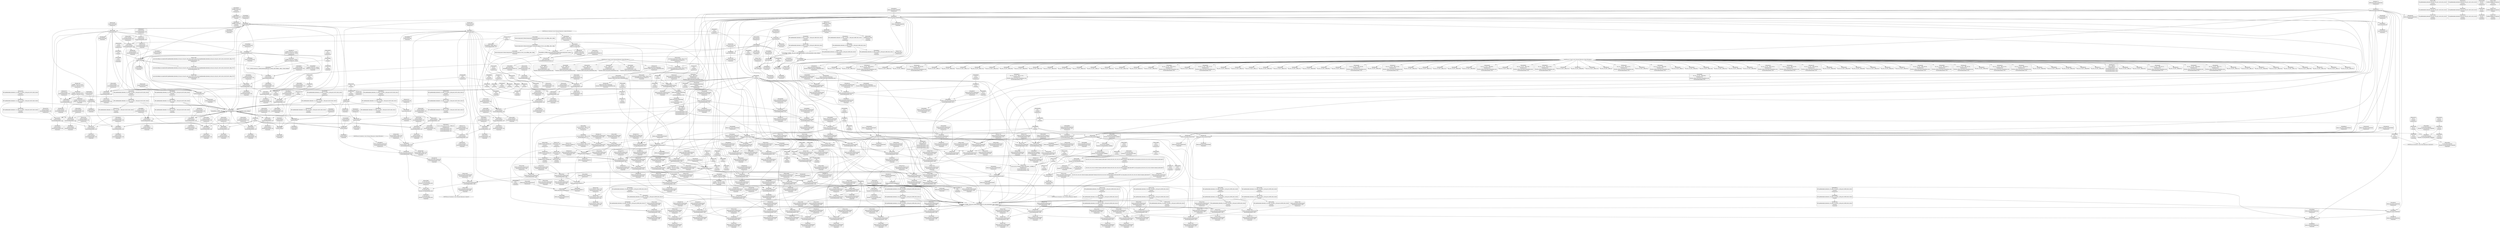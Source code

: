 digraph {
	CE0x4be7d70 [shape=record,shape=Mrecord,label="{CE0x4be7d70|current_sid:tmp5|security/selinux/hooks.c,218|*SummSource*}"]
	CE0x4c02ac0 [shape=record,shape=Mrecord,label="{CE0x4c02ac0|i64_0|*Constant*}"]
	CE0x4bea060 [shape=record,shape=Mrecord,label="{CE0x4bea060|selinux_msg_queue_msgsnd:tmp34|security/selinux/hooks.c,5260}"]
	CE0x4c1b240 [shape=record,shape=Mrecord,label="{CE0x4c1b240|selinux_msg_queue_msgsnd:tmp31|security/selinux/hooks.c,5258}"]
	CE0x4be7060 [shape=record,shape=Mrecord,label="{CE0x4be7060|current_sid:do.end|*SummSource*}"]
	CE0x4bcaea0 [shape=record,shape=Mrecord,label="{CE0x4bcaea0|selinux_msg_queue_msgsnd:if.then}"]
	CE0x4c27660 [shape=record,shape=Mrecord,label="{CE0x4c27660|avc_has_perm:entry|*SummSink*}"]
	CE0x4c46eb0 [shape=record,shape=Mrecord,label="{CE0x4c46eb0|get_current:bb}"]
	CE0x4bdd620 [shape=record,shape=Mrecord,label="{CE0x4bdd620|GLOBAL:__llvm_gcov_ctr308|Global_var:__llvm_gcov_ctr308}"]
	CE0x4bd7710 [shape=record,shape=Mrecord,label="{CE0x4bd7710|selinux_msg_queue_msgsnd:tmp9|security/selinux/hooks.c,5237}"]
	CE0x4c633f0 [shape=record,shape=Mrecord,label="{CE0x4c633f0|current_sid:tmp17|security/selinux/hooks.c,218}"]
	CE0x4c1f000 [shape=record,shape=Mrecord,label="{CE0x4c1f000|selinux_msg_queue_msgsnd:tmp35|security/selinux/hooks.c,5260|*SummSink*}"]
	CE0x4be1ee0 [shape=record,shape=Mrecord,label="{CE0x4be1ee0|selinux_msg_queue_msgsnd:tmp13|security/selinux/hooks.c,5244}"]
	CE0x4c19a00 [shape=record,shape=Mrecord,label="{CE0x4c19a00|selinux_msg_queue_msgsnd:tmp23|security/selinux/hooks.c,5254|*SummSink*}"]
	CE0x4c3f110 [shape=record,shape=Mrecord,label="{CE0x4c3f110|i32_32|*Constant*|*SummSource*}"]
	CE0x4c1ab70 [shape=record,shape=Mrecord,label="{CE0x4c1ab70|selinux_msg_queue_msgsnd:tmp29|security/selinux/hooks.c,5258|*SummSink*}"]
	CE0x4bf1dc0 [shape=record,shape=Mrecord,label="{CE0x4bf1dc0|selinux_msg_queue_msgsnd:tmp10|security/selinux/hooks.c,5237|*SummSource*}"]
	CE0x4c15eb0 [shape=record,shape=Mrecord,label="{CE0x4c15eb0|selinux_msg_queue_msgsnd:tobool16|security/selinux/hooks.c,5258}"]
	CE0x4beed10 [shape=record,shape=Mrecord,label="{CE0x4beed10|selinux_msg_queue_msgsnd:tmp5|security/selinux/hooks.c,5232|*SummSink*}"]
	CE0x4c01210 [shape=record,shape=Mrecord,label="{CE0x4c01210|current_sid:call|security/selinux/hooks.c,218}"]
	CE0x4c203c0 [shape=record,shape=Mrecord,label="{CE0x4c203c0|selinux_msg_queue_msgsnd:tmp18|security/selinux/hooks.c,5246|*SummSource*}"]
	CE0x4c40c60 [shape=record,shape=Mrecord,label="{CE0x4c40c60|selinux_msg_queue_msgsnd:ipc_id|security/selinux/hooks.c,5249}"]
	CE0x44c5030 [shape=record,shape=Mrecord,label="{CE0x44c5030|selinux_msg_queue_msgsnd:if.end|*SummSink*}"]
	CE0x4bdc0f0 [shape=record,shape=Mrecord,label="{CE0x4bdc0f0|80:_i32,_112:_i8*,_:_CRE_7,8_}"]
	CE0x4bce800 [shape=record,shape=Mrecord,label="{CE0x4bce800|i32_4|*Constant*}"]
	CE0x4c593b0 [shape=record,shape=Mrecord,label="{CE0x4c593b0|selinux_msg_queue_msgsnd:tmp40|security/selinux/hooks.c,5264|*SummSource*}"]
	CE0x4bf6340 [shape=record,shape=Mrecord,label="{CE0x4bf6340|0:_i32,_:_CRE_0,4_|*MultipleSource*|*LoadInst*|security/selinux/hooks.c,5232|security/selinux/hooks.c,5232|security/selinux/hooks.c,5237}"]
	CE0x4be5e40 [shape=record,shape=Mrecord,label="{CE0x4be5e40|current_sid:if.end|*SummSink*}"]
	CE0x4be5500 [shape=record,shape=Mrecord,label="{CE0x4be5500|get_current:tmp|*SummSink*}"]
	CE0x4bf3570 [shape=record,shape=Mrecord,label="{CE0x4bf3570|80:_i32,_112:_i8*,_:_CRE_64,65_}"]
	CE0x4c19bc0 [shape=record,shape=Mrecord,label="{CE0x4c19bc0|selinux_msg_queue_msgsnd:tmp24|security/selinux/hooks.c,5254}"]
	CE0x4c03ff0 [shape=record,shape=Mrecord,label="{CE0x4c03ff0|i1_true|*Constant*|*SummSink*}"]
	CE0x4be3370 [shape=record,shape=Mrecord,label="{CE0x4be3370|COLLAPSED:_GCMRE___llvm_gcov_ctr98_internal_global_2_x_i64_zeroinitializer:_elem_0:default:}"]
	CE0x4bd7c00 [shape=record,shape=Mrecord,label="{CE0x4bd7c00|selinux_msg_queue_msgsnd:tmp8|security/selinux/hooks.c,5237|*SummSink*}"]
	CE0x4be2110 [shape=record,shape=Mrecord,label="{CE0x4be2110|i64_4|*Constant*|*SummSource*}"]
	CE0x4be8f90 [shape=record,shape=Mrecord,label="{CE0x4be8f90|selinux_msg_queue_msgsnd:if.end21}"]
	CE0x4bd8850 [shape=record,shape=Mrecord,label="{CE0x4bd8850|selinux_msg_queue_msgsnd:cmp|security/selinux/hooks.c,5237|*SummSource*}"]
	CE0x4c5c990 [shape=record,shape=Mrecord,label="{CE0x4c5c990|current_sid:do.body}"]
	CE0x4bce870 [shape=record,shape=Mrecord,label="{CE0x4bce870|i32_4|*Constant*|*SummSource*}"]
	CE0x4bc5cb0 [shape=record,shape=Mrecord,label="{CE0x4bc5cb0|80:_i32,_112:_i8*,_:_CRE_25,26_}"]
	CE0x4bfcb50 [shape=record,shape=Mrecord,label="{CE0x4bfcb50|current_sid:tmp|*SummSink*}"]
	CE0x4bd90a0 [shape=record,shape=Mrecord,label="{CE0x4bd90a0|80:_i32,_112:_i8*,_:_CRE_71,72_}"]
	CE0x4bf99a0 [shape=record,shape=Mrecord,label="{CE0x4bf99a0|get_current:tmp|*SummSource*}"]
	CE0x4c3f500 [shape=record,shape=Mrecord,label="{CE0x4c3f500|_ret_i32_%retval.0,_!dbg_!27728|security/selinux/avc.c,775}"]
	"CONST[source:0(mediator),value:2(dynamic)][purpose:{subject}]"
	CE0x4bf7cf0 [shape=record,shape=Mrecord,label="{CE0x4bf7cf0|current_sid:tmp13|security/selinux/hooks.c,218|*SummSource*}"]
	CE0x4be9650 [shape=record,shape=Mrecord,label="{CE0x4be9650|selinux_msg_queue_msgsnd:ad|security/selinux/hooks.c, 5227|*SummSource*}"]
	CE0x4bdb6c0 [shape=record,shape=Mrecord,label="{CE0x4bdb6c0|i64*_getelementptr_inbounds_(_2_x_i64_,_2_x_i64_*___llvm_gcov_ctr98,_i64_0,_i64_1)|*Constant*|*SummSink*}"]
	CE0x4bd6fd0 [shape=record,shape=Mrecord,label="{CE0x4bd6fd0|selinux_msg_queue_msgsnd:sid4|security/selinux/hooks.c,5243}"]
	CE0x4be3ed0 [shape=record,shape=Mrecord,label="{CE0x4be3ed0|COLLAPSED:_GCMRE___llvm_gcov_ctr125_internal_global_11_x_i64_zeroinitializer:_elem_0:default:}"]
	CE0x4c477c0 [shape=record,shape=Mrecord,label="{CE0x4c477c0|current_sid:tmp24|security/selinux/hooks.c,220|*SummSource*}"]
	CE0x4c1a990 [shape=record,shape=Mrecord,label="{CE0x4c1a990|selinux_msg_queue_msgsnd:tmp29|security/selinux/hooks.c,5258}"]
	CE0x4c13560 [shape=record,shape=Mrecord,label="{CE0x4c13560|_call_void_lockdep_rcu_suspicious(i8*_getelementptr_inbounds_(_25_x_i8_,_25_x_i8_*_.str3,_i32_0,_i32_0),_i32_218,_i8*_getelementptr_inbounds_(_45_x_i8_,_45_x_i8_*_.str12,_i32_0,_i32_0))_#10,_!dbg_!27727|security/selinux/hooks.c,218|*SummSink*}"]
	CE0x4bcfde0 [shape=record,shape=Mrecord,label="{CE0x4bcfde0|i32_0|*Constant*|*SummSink*}"]
	CE0x4c3eb20 [shape=record,shape=Mrecord,label="{CE0x4c3eb20|i16_27|*Constant*|*SummSink*}"]
	CE0x4bce8e0 [shape=record,shape=Mrecord,label="{CE0x4bce8e0|i32_4|*Constant*|*SummSink*}"]
	CE0x4bd7100 [shape=record,shape=Mrecord,label="{CE0x4bd7100|selinux_msg_queue_msgsnd:sid4|security/selinux/hooks.c,5243|*SummSource*}"]
	CE0x4c1eac0 [shape=record,shape=Mrecord,label="{CE0x4c1eac0|selinux_msg_queue_msgsnd:tmp35|security/selinux/hooks.c,5260}"]
	CE0x4bde0f0 [shape=record,shape=Mrecord,label="{CE0x4bde0f0|80:_i32,_112:_i8*,_:_CRE_67,68_}"]
	CE0x4be3780 [shape=record,shape=Mrecord,label="{CE0x4be3780|80:_i32,_112:_i8*,_:_CRE_15,16_}"]
	CE0x4c20c50 [shape=record,shape=Mrecord,label="{CE0x4c20c50|selinux_msg_queue_msgsnd:tmp16|security/selinux/hooks.c,5245|*SummSink*}"]
	CE0x4bf20e0 [shape=record,shape=Mrecord,label="{CE0x4bf20e0|80:_i32,_112:_i8*,_:_CRE_2,3_}"]
	CE0x4bec780 [shape=record,shape=Mrecord,label="{CE0x4bec780|GLOBAL:security_transition_sid|*Constant*}"]
	CE0x4be5240 [shape=record,shape=Mrecord,label="{CE0x4be5240|80:_i32,_112:_i8*,_:_CRE_50,51_}"]
	CE0x4c21ae0 [shape=record,shape=Mrecord,label="{CE0x4c21ae0|0:_i8,_8:_i32,_24:_%struct.selinux_audit_data*,_:_SCMRE_0,1_|*MultipleSource*|security/selinux/hooks.c, 5227|security/selinux/hooks.c,5248}"]
	CE0x4c56fd0 [shape=record,shape=Mrecord,label="{CE0x4c56fd0|i64*_getelementptr_inbounds_(_15_x_i64_,_15_x_i64_*___llvm_gcov_ctr308,_i64_0,_i64_13)|*Constant*}"]
	CE0x4bf3020 [shape=record,shape=Mrecord,label="{CE0x4bf3020|selinux_msg_queue_msgsnd:security|security/selinux/hooks.c,5231|*SummSink*}"]
	CE0x4bda020 [shape=record,shape=Mrecord,label="{CE0x4bda020|selinux_msg_queue_msgsnd:bb}"]
	CE0x4c00a00 [shape=record,shape=Mrecord,label="{CE0x4c00a00|GLOBAL:__llvm_gcov_ctr125|Global_var:__llvm_gcov_ctr125}"]
	CE0x4bfb200 [shape=record,shape=Mrecord,label="{CE0x4bfb200|current_sid:tmp7|security/selinux/hooks.c,218|*SummSource*}"]
	CE0x4c1a030 [shape=record,shape=Mrecord,label="{CE0x4c1a030|selinux_msg_queue_msgsnd:tmp24|security/selinux/hooks.c,5254|*SummSink*}"]
	CE0x4be5dd0 [shape=record,shape=Mrecord,label="{CE0x4be5dd0|current_sid:if.end|*SummSource*}"]
	CE0x4bfdc70 [shape=record,shape=Mrecord,label="{CE0x4bfdc70|current_sid:if.then}"]
	CE0x4bca9d0 [shape=record,shape=Mrecord,label="{CE0x4bca9d0|selinux_msg_queue_msgsnd:if.end21|*SummSink*}"]
	CE0x4c3ec90 [shape=record,shape=Mrecord,label="{CE0x4c3ec90|i32_32|*Constant*}"]
	CE0x4bfddb0 [shape=record,shape=Mrecord,label="{CE0x4bfddb0|current_sid:if.then|*SummSink*}"]
	CE0x4bf9d80 [shape=record,shape=Mrecord,label="{CE0x4bf9d80|current_sid:do.end|*SummSink*}"]
	CE0x4c25970 [shape=record,shape=Mrecord,label="{CE0x4c25970|selinux_msg_queue_msgsnd:tmp21|security/selinux/hooks.c,5252}"]
	CE0x4be93b0 [shape=record,shape=Mrecord,label="{CE0x4be93b0|80:_i32,_112:_i8*,_:_CRE_57,58_}"]
	CE0x4bc5400 [shape=record,shape=Mrecord,label="{CE0x4bc5400|_ret_i32_%tmp24,_!dbg_!27742|security/selinux/hooks.c,220|*SummSink*}"]
	CE0x4bc6970 [shape=record,shape=Mrecord,label="{CE0x4bc6970|40:_i8*,_:_CRE_40,48_|*MultipleSource*|security/selinux/hooks.c,5232|Function::selinux_msg_queue_msgsnd&Arg::msg::}"]
	CE0x4c1a3a0 [shape=record,shape=Mrecord,label="{CE0x4c1a3a0|i64_11|*Constant*}"]
	CE0x4c590b0 [shape=record,shape=Mrecord,label="{CE0x4c590b0|selinux_msg_queue_msgsnd:tmp39|security/selinux/hooks.c,5264|*SummSink*}"]
	CE0x4c3e4b0 [shape=record,shape=Mrecord,label="{CE0x4c3e4b0|avc_has_perm:tsid|Function::avc_has_perm&Arg::tsid::}"]
	CE0x4bce380 [shape=record,shape=Mrecord,label="{CE0x4bce380|selinux_msg_queue_msgsnd:msg|Function::selinux_msg_queue_msgsnd&Arg::msg::|*SummSink*}"]
	CE0x4beb980 [shape=record,shape=Mrecord,label="{CE0x4beb980|40:_i8*,_:_CRE_0,8_|*MultipleSource*|security/selinux/hooks.c,5232|Function::selinux_msg_queue_msgsnd&Arg::msg::}"]
	CE0x4c26d70 [shape=record,shape=Mrecord,label="{CE0x4c26d70|selinux_msg_queue_msgsnd:tmp21|security/selinux/hooks.c,5252|*SummSink*}"]
	CE0x4c914b0 [shape=record,shape=Mrecord,label="{CE0x4c914b0|_call_void_mcount()_#3|*SummSink*}"]
	CE0x4c1ee40 [shape=record,shape=Mrecord,label="{CE0x4c1ee40|selinux_msg_queue_msgsnd:tmp35|security/selinux/hooks.c,5260|*SummSource*}"]
	CE0x4c20350 [shape=record,shape=Mrecord,label="{CE0x4c20350|selinux_msg_queue_msgsnd:tmp18|security/selinux/hooks.c,5246}"]
	CE0x4bf3de0 [shape=record,shape=Mrecord,label="{CE0x4bf3de0|selinux_msg_queue_msgsnd:tmp2|security/selinux/hooks.c,5231}"]
	CE0x4bdc770 [shape=record,shape=Mrecord,label="{CE0x4bdc770|selinux_msg_queue_msgsnd:entry|*SummSource*}"]
	CE0x4c443e0 [shape=record,shape=Mrecord,label="{CE0x4c443e0|i32_78|*Constant*|*SummSink*}"]
	CE0x4bf50d0 [shape=record,shape=Mrecord,label="{CE0x4bf50d0|80:_i32,_112:_i8*,_:_CRE_21,22_}"]
	CE0x4c42a90 [shape=record,shape=Mrecord,label="{CE0x4c42a90|current_sid:tmp20|security/selinux/hooks.c,218|*SummSource*}"]
	CE0x4c4de00 [shape=record,shape=Mrecord,label="{CE0x4c4de00|i64_10|*Constant*|*SummSource*}"]
	CE0x4bdaa20 [shape=record,shape=Mrecord,label="{CE0x4bdaa20|80:_i32,_112:_i8*,_:_CRE_208,216_|*MultipleSource*|Function::selinux_msg_queue_msgsnd&Arg::msq::|security/selinux/hooks.c,5231}"]
	CE0x4c3db00 [shape=record,shape=Mrecord,label="{CE0x4c3db00|current_sid:tmp14|security/selinux/hooks.c,218}"]
	CE0x4c5ec90 [shape=record,shape=Mrecord,label="{CE0x4c5ec90|current_sid:tmp11|security/selinux/hooks.c,218}"]
	CE0x4bdc820 [shape=record,shape=Mrecord,label="{CE0x4bdc820|i64*_getelementptr_inbounds_(_2_x_i64_,_2_x_i64_*___llvm_gcov_ctr98,_i64_0,_i64_1)|*Constant*|*SummSource*}"]
	CE0x4bf6480 [shape=record,shape=Mrecord,label="{CE0x4bf6480|selinux_msg_queue_msgsnd:tmp6|security/selinux/hooks.c,5237|*SummSource*}"]
	CE0x4c5c610 [shape=record,shape=Mrecord,label="{CE0x4c5c610|get_current:tmp4|./arch/x86/include/asm/current.h,14|*SummSource*}"]
	CE0x4c1aa60 [shape=record,shape=Mrecord,label="{CE0x4c1aa60|selinux_msg_queue_msgsnd:tmp29|security/selinux/hooks.c,5258|*SummSource*}"]
	CE0x4bf31c0 [shape=record,shape=Mrecord,label="{CE0x4bf31c0|selinux_msg_queue_msgsnd:security|security/selinux/hooks.c,5231}"]
	CE0x4c24580 [shape=record,shape=Mrecord,label="{CE0x4c24580|i8_4|*Constant*|*SummSource*}"]
	CE0x4be20a0 [shape=record,shape=Mrecord,label="{CE0x4be20a0|i64_4|*Constant*}"]
	CE0x4bffad0 [shape=record,shape=Mrecord,label="{CE0x4bffad0|current_sid:tmp15|security/selinux/hooks.c,218|*SummSink*}"]
	CE0x4c3e9f0 [shape=record,shape=Mrecord,label="{CE0x4c3e9f0|i16_27|*Constant*|*SummSource*}"]
	CE0x4bdae60 [shape=record,shape=Mrecord,label="{CE0x4bdae60|_call_void_mcount()_#3|*SummSource*}"]
	CE0x4be7ef0 [shape=record,shape=Mrecord,label="{CE0x4be7ef0|current_sid:tmp6|security/selinux/hooks.c,218}"]
	CE0x4bdfc20 [shape=record,shape=Mrecord,label="{CE0x4bdfc20|selinux_msg_queue_msgsnd:tmp|*SummSource*}"]
	CE0x4c13fd0 [shape=record,shape=Mrecord,label="{CE0x4c13fd0|i8*_getelementptr_inbounds_(_25_x_i8_,_25_x_i8_*_.str3,_i32_0,_i32_0)|*Constant*|*SummSource*}"]
	CE0x4bda280 [shape=record,shape=Mrecord,label="{CE0x4bda280|selinux_msg_queue_msgsnd:if.then17}"]
	CE0x4beed80 [shape=record,shape=Mrecord,label="{CE0x4beed80|selinux_msg_queue_msgsnd:tmp5|security/selinux/hooks.c,5232|*SummSource*}"]
	CE0x4c56420 [shape=record,shape=Mrecord,label="{CE0x4c56420|i32_512|*Constant*|*SummSource*}"]
	CE0x4c1a890 [shape=record,shape=Mrecord,label="{CE0x4c1a890|i64_11|*Constant*|*SummSink*}"]
	CE0x4c55bc0 [shape=record,shape=Mrecord,label="{CE0x4c55bc0|selinux_msg_queue_msgsnd:call20|security/selinux/hooks.c,5260}"]
	CE0x4bf6dd0 [shape=record,shape=Mrecord,label="{CE0x4bf6dd0|i64*_getelementptr_inbounds_(_11_x_i64_,_11_x_i64_*___llvm_gcov_ctr125,_i64_0,_i64_6)|*Constant*|*SummSource*}"]
	CE0x4be6980 [shape=record,shape=Mrecord,label="{CE0x4be6980|selinux_msg_queue_msgsnd:tmp7|security/selinux/hooks.c,5237|*SummSink*}"]
	CE0x4c5d9a0 [shape=record,shape=Mrecord,label="{CE0x4c5d9a0|i8_1|*Constant*}"]
	CE0x4c46c20 [shape=record,shape=Mrecord,label="{CE0x4c46c20|0:_i32,_4:_i32,_8:_i32,_12:_i32,_:_CMRE_4,8_|*MultipleSource*|security/selinux/hooks.c,218|security/selinux/hooks.c,218|security/selinux/hooks.c,220}"]
	CE0x4c243f0 [shape=record,shape=Mrecord,label="{CE0x4c243f0|i8_4|*Constant*}"]
	CE0x4becbd0 [shape=record,shape=Mrecord,label="{CE0x4becbd0|80:_i32,_112:_i8*,_:_CRE_61,62_}"]
	CE0x4bdc1b0 [shape=record,shape=Mrecord,label="{CE0x4bdc1b0|80:_i32,_112:_i8*,_:_CRE_8,9_}"]
	CE0x4c8f2d0 [shape=record,shape=Mrecord,label="{CE0x4c8f2d0|get_current:tmp4|./arch/x86/include/asm/current.h,14|*SummSink*}"]
	CE0x4bf5820 [shape=record,shape=Mrecord,label="{CE0x4bf5820|current_sid:tobool1|security/selinux/hooks.c,218|*SummSink*}"]
	CE0x4bc6d00 [shape=record,shape=Mrecord,label="{CE0x4bc6d00|selinux_msg_queue_msgsnd:msg|Function::selinux_msg_queue_msgsnd&Arg::msg::}"]
	CE0x4bda440 [shape=record,shape=Mrecord,label="{CE0x4bda440|80:_i32,_112:_i8*,_:_CRE_184,192_|*MultipleSource*|Function::selinux_msg_queue_msgsnd&Arg::msq::|security/selinux/hooks.c,5231}"]
	CE0x4bf10d0 [shape=record,shape=Mrecord,label="{CE0x4bf10d0|current_sid:tobool|security/selinux/hooks.c,218|*SummSink*}"]
	CE0x4bdb7d0 [shape=record,shape=Mrecord,label="{CE0x4bdb7d0|selinux_msg_queue_msgsnd:call|security/selinux/hooks.c,5228|*SummSink*}"]
	CE0x4be21e0 [shape=record,shape=Mrecord,label="{CE0x4be21e0|i64_4|*Constant*|*SummSink*}"]
	CE0x4c58f90 [shape=record,shape=Mrecord,label="{CE0x4c58f90|i64*_getelementptr_inbounds_(_15_x_i64_,_15_x_i64_*___llvm_gcov_ctr308,_i64_0,_i64_14)|*Constant*|*SummSource*}"]
	CE0x4bcfe50 [shape=record,shape=Mrecord,label="{CE0x4bcfe50|80:_i32,_112:_i8*,_:_CRE_0,1_}"]
	CE0x4be5590 [shape=record,shape=Mrecord,label="{CE0x4be5590|i64_1|*Constant*}"]
	CE0x4bffa60 [shape=record,shape=Mrecord,label="{CE0x4bffa60|current_sid:tmp15|security/selinux/hooks.c,218|*SummSource*}"]
	CE0x4bdcec0 [shape=record,shape=Mrecord,label="{CE0x4bdcec0|80:_i32,_112:_i8*,_:_CRE_53,54_}"]
	CE0x4be5c80 [shape=record,shape=Mrecord,label="{CE0x4be5c80|current_sid:if.end}"]
	CE0x4bdab60 [shape=record,shape=Mrecord,label="{CE0x4bdab60|i32_1|*Constant*}"]
	CE0x4bd2cb0 [shape=record,shape=Mrecord,label="{CE0x4bd2cb0|80:_i32,_112:_i8*,_:_CRE_11,12_}"]
	CE0x4c278d0 [shape=record,shape=Mrecord,label="{CE0x4c278d0|avc_has_perm:ssid|Function::avc_has_perm&Arg::ssid::}"]
	CE0x4c21510 [shape=record,shape=Mrecord,label="{CE0x4c21510|selinux_msg_queue_msgsnd:type|security/selinux/hooks.c,5248|*SummSource*}"]
	CE0x4be6780 [shape=record,shape=Mrecord,label="{CE0x4be6780|GLOBAL:current_task|Global_var:current_task|*SummSink*}"]
	"CONST[source:0(mediator),value:0(static)][purpose:{operation}]"
	CE0x4c565e0 [shape=record,shape=Mrecord,label="{CE0x4c565e0|i32_512|*Constant*|*SummSink*}"]
	CE0x4c58870 [shape=record,shape=Mrecord,label="{CE0x4c58870|selinux_msg_queue_msgsnd:tmp39|security/selinux/hooks.c,5264}"]
	CE0x4bd8480 [shape=record,shape=Mrecord,label="{CE0x4bd8480|i32_3|*Constant*|*SummSource*}"]
	CE0x4c62be0 [shape=record,shape=Mrecord,label="{CE0x4c62be0|i8*_getelementptr_inbounds_(_45_x_i8_,_45_x_i8_*_.str12,_i32_0,_i32_0)|*Constant*}"]
	CE0x4c1a1b0 [shape=record,shape=Mrecord,label="{CE0x4c1a1b0|selinux_msg_queue_msgsnd:tmp25|security/selinux/hooks.c,5254}"]
	CE0x4c1aec0 [shape=record,shape=Mrecord,label="{CE0x4c1aec0|selinux_msg_queue_msgsnd:tmp30|security/selinux/hooks.c,5258|*SummSource*}"]
	CE0x4bf6670 [shape=record,shape=Mrecord,label="{CE0x4bf6670|i32_3|*Constant*}"]
	CE0x4c029e0 [shape=record,shape=Mrecord,label="{CE0x4c029e0|current_sid:tmp4|security/selinux/hooks.c,218}"]
	CE0x4c17750 [shape=record,shape=Mrecord,label="{CE0x4c17750|selinux_msg_queue_msgsnd:tmp27|security/selinux/hooks.c,5256|*SummSource*}"]
	CE0x4c02bd0 [shape=record,shape=Mrecord,label="{CE0x4c02bd0|current_sid:tmp4|security/selinux/hooks.c,218|*SummSource*}"]
	CE0x4bd7df0 [shape=record,shape=Mrecord,label="{CE0x4bd7df0|selinux_msg_queue_msgsnd:q_perm|security/selinux/hooks.c,5231|*SummSink*}"]
	CE0x4c40330 [shape=record,shape=Mrecord,label="{CE0x4c40330|selinux_msg_queue_msgsnd:tobool11|security/selinux/hooks.c,5254}"]
	CE0x4bd2e60 [shape=record,shape=Mrecord,label="{CE0x4bd2e60|80:_i32,_112:_i8*,_:_CRE_13,14_}"]
	CE0x4c53eb0 [shape=record,shape=Mrecord,label="{CE0x4c53eb0|selinux_msg_queue_msgsnd:sid18|security/selinux/hooks.c,5260|*SummSink*}"]
	CE0x4bd88c0 [shape=record,shape=Mrecord,label="{CE0x4bd88c0|i64_2|*Constant*}"]
	CE0x4bcc130 [shape=record,shape=Mrecord,label="{CE0x4bcc130|80:_i32,_112:_i8*,_:_CRE_18,19_}"]
	CE0x4c44370 [shape=record,shape=Mrecord,label="{CE0x4c44370|i32_78|*Constant*}"]
	CE0x60de210 [shape=record,shape=Mrecord,label="{CE0x60de210|selinux_msg_queue_msgsnd:return}"]
	CE0x4bd0620 [shape=record,shape=Mrecord,label="{CE0x4bd0620|80:_i32,_112:_i8*,_:_CRE_29,30_}"]
	CE0x4bdb870 [shape=record,shape=Mrecord,label="{CE0x4bdb870|GLOBAL:current_sid|*Constant*}"]
	CE0x4c17c80 [shape=record,shape=Mrecord,label="{CE0x4c17c80|selinux_msg_queue_msgsnd:sid13|security/selinux/hooks.c,5256}"]
	CE0x4c551a0 [shape=record,shape=Mrecord,label="{CE0x4c551a0|selinux_msg_queue_msgsnd:sid19|security/selinux/hooks.c,5260|*SummSource*}"]
	CE0x4bd2280 [shape=record,shape=Mrecord,label="{CE0x4bd2280|80:_i32,_112:_i8*,_:_CRE_38,39_}"]
	CE0x4bc5b80 [shape=record,shape=Mrecord,label="{CE0x4bc5b80|80:_i32,_112:_i8*,_:_CRE_27,28_}"]
	CE0x44c50f0 [shape=record,shape=Mrecord,label="{CE0x44c50f0|selinux_msg_queue_msgsnd:if.then12}"]
	CE0x4c45c60 [shape=record,shape=Mrecord,label="{CE0x4c45c60|current_sid:tmp23|security/selinux/hooks.c,218}"]
	CE0x4c62360 [shape=record,shape=Mrecord,label="{CE0x4c62360|i32_218|*Constant*}"]
	CE0x4bf0820 [shape=record,shape=Mrecord,label="{CE0x4bf0820|i64_1|*Constant*|*SummSource*}"]
	CE0x4bfa460 [shape=record,shape=Mrecord,label="{CE0x4bfa460|0:_i8,_:_GCMR_current_sid.__warned_internal_global_i8_0,_section_.data.unlikely_,_align_1:_elem_0:default:}"]
	CE0x4c27500 [shape=record,shape=Mrecord,label="{CE0x4c27500|avc_has_perm:entry|*SummSource*}"]
	CE0x4c46100 [shape=record,shape=Mrecord,label="{CE0x4c46100|current_sid:tmp23|security/selinux/hooks.c,218|*SummSink*}"]
	CE0x4c63380 [shape=record,shape=Mrecord,label="{CE0x4c63380|i64*_getelementptr_inbounds_(_11_x_i64_,_11_x_i64_*___llvm_gcov_ctr125,_i64_0,_i64_9)|*Constant*|*SummSink*}"]
	CE0x4bfa620 [shape=record,shape=Mrecord,label="{CE0x4bfa620|current_sid:tmp8|security/selinux/hooks.c,218|*SummSource*}"]
	CE0x4bdd410 [shape=record,shape=Mrecord,label="{CE0x4bdd410|_call_void_mcount()_#3}"]
	CE0x4bf5200 [shape=record,shape=Mrecord,label="{CE0x4bf5200|80:_i32,_112:_i8*,_:_CRE_19,20_}"]
	CE0x4bf3fa0 [shape=record,shape=Mrecord,label="{CE0x4bf3fa0|selinux_msg_queue_msgsnd:security1|security/selinux/hooks.c,5232|*SummSink*}"]
	CE0x4bfe9b0 [shape=record,shape=Mrecord,label="{CE0x4bfe9b0|selinux_msg_queue_msgsnd:tmp1}"]
	CE0x4bf63b0 [shape=record,shape=Mrecord,label="{CE0x4bf63b0|selinux_msg_queue_msgsnd:tmp6|security/selinux/hooks.c,5237}"]
	CE0x4bffde0 [shape=record,shape=Mrecord,label="{CE0x4bffde0|current_sid:tmp16|security/selinux/hooks.c,218}"]
	CE0x4c1e7d0 [shape=record,shape=Mrecord,label="{CE0x4c1e7d0|i64*_getelementptr_inbounds_(_15_x_i64_,_15_x_i64_*___llvm_gcov_ctr308,_i64_0,_i64_5)|*Constant*|*SummSink*}"]
	CE0x4c45d60 [shape=record,shape=Mrecord,label="{CE0x4c45d60|current_sid:tmp22|security/selinux/hooks.c,218|*SummSink*}"]
	CE0x4c53910 [shape=record,shape=Mrecord,label="{CE0x4c53910|selinux_msg_queue_msgsnd:tmp34|security/selinux/hooks.c,5260|*SummSink*}"]
	CE0x4c55360 [shape=record,shape=Mrecord,label="{CE0x4c55360|selinux_msg_queue_msgsnd:sid19|security/selinux/hooks.c,5260|*SummSink*}"]
	CE0x4c25870 [shape=record,shape=Mrecord,label="{CE0x4c25870|selinux_msg_queue_msgsnd:tmp20|security/selinux/hooks.c,5249}"]
	CE0x4bd0300 [shape=record,shape=Mrecord,label="{CE0x4bd0300|get_current:tmp}"]
	CE0x4bce250 [shape=record,shape=Mrecord,label="{CE0x4bce250|selinux_msg_queue_msgsnd:msg|Function::selinux_msg_queue_msgsnd&Arg::msg::|*SummSource*}"]
	CE0x4bd7500 [shape=record,shape=Mrecord,label="{CE0x4bd7500|selinux_msg_queue_msgsnd:call5|security/selinux/hooks.c,5242}"]
	CE0x4be4ce0 [shape=record,shape=Mrecord,label="{CE0x4be4ce0|current_sid:call|security/selinux/hooks.c,218|*SummSource*}"]
	CE0x4c18d60 [shape=record,shape=Mrecord,label="{CE0x4c18d60|i64_8|*Constant*}"]
	CE0x4be94e0 [shape=record,shape=Mrecord,label="{CE0x4be94e0|80:_i32,_112:_i8*,_:_CRE_58,59_}"]
	CE0x4c63020 [shape=record,shape=Mrecord,label="{CE0x4c63020|i64*_getelementptr_inbounds_(_11_x_i64_,_11_x_i64_*___llvm_gcov_ctr125,_i64_0,_i64_9)|*Constant*}"]
	CE0x4bef840 [shape=record,shape=Mrecord,label="{CE0x4bef840|80:_i32,_112:_i8*,_:_CRE_41,42_}"]
	CE0x4c5e5d0 [shape=record,shape=Mrecord,label="{CE0x4c5e5d0|i64_5|*Constant*|*SummSource*}"]
	CE0x4bdac00 [shape=record,shape=Mrecord,label="{CE0x4bdac00|80:_i32,_112:_i8*,_:_CRE_4,5_}"]
	CE0x4bf1a00 [shape=record,shape=Mrecord,label="{CE0x4bf1a00|selinux_msg_queue_msgsnd:tmp9|security/selinux/hooks.c,5237|*SummSink*}"]
	CE0x4c43c90 [shape=record,shape=Mrecord,label="{CE0x4c43c90|get_current:entry|*SummSink*}"]
	CE0x4bf7d60 [shape=record,shape=Mrecord,label="{CE0x4bf7d60|current_sid:tmp13|security/selinux/hooks.c,218|*SummSink*}"]
	"CONST[source:1(input),value:2(dynamic)][purpose:{object}][SrcIdx:0]"
	CE0x4bcf5e0 [shape=record,shape=Mrecord,label="{CE0x4bcf5e0|80:_i32,_112:_i8*,_:_CRE_32,33_}"]
	CE0x4c13c40 [shape=record,shape=Mrecord,label="{CE0x4c13c40|GLOBAL:lockdep_rcu_suspicious|*Constant*}"]
	CE0x4bdc320 [shape=record,shape=Mrecord,label="{CE0x4bdc320|selinux_msg_queue_msgsnd:return|*SummSource*}"]
	CE0x4c024b0 [shape=record,shape=Mrecord,label="{CE0x4c024b0|current_sid:tmp12|security/selinux/hooks.c,218|*SummSource*}"]
	CE0x4bf54e0 [shape=record,shape=Mrecord,label="{CE0x4bf54e0|current_sid:tmp8|security/selinux/hooks.c,218|*SummSink*}"]
	CE0x4c57d00 [shape=record,shape=Mrecord,label="{CE0x4c57d00|selinux_msg_queue_msgsnd:tmp38|security/selinux/hooks.c,5263|*SummSink*}"]
	CE0x62869b0 [shape=record,shape=Mrecord,label="{CE0x62869b0|i64*_getelementptr_inbounds_(_15_x_i64_,_15_x_i64_*___llvm_gcov_ctr308,_i64_0,_i64_0)|*Constant*}"]
	CE0x4c3f610 [shape=record,shape=Mrecord,label="{CE0x4c3f610|avc_has_perm:requested|Function::avc_has_perm&Arg::requested::|*SummSource*}"]
	CE0x4c3f570 [shape=record,shape=Mrecord,label="{CE0x4c3f570|avc_has_perm:requested|Function::avc_has_perm&Arg::requested::}"]
	CE0x4bd2150 [shape=record,shape=Mrecord,label="{CE0x4bd2150|80:_i32,_112:_i8*,_:_CRE_37,38_}"]
	CE0x4bd6a50 [shape=record,shape=Mrecord,label="{CE0x4bd6a50|selinux_msg_queue_msgsnd:tmp11|security/selinux/hooks.c,5242|*SummSource*}"]
	CE0x4bddf00 [shape=record,shape=Mrecord,label="{CE0x4bddf00|selinux_msg_queue_msgsnd:sid3|security/selinux/hooks.c,5242|*SummSink*}"]
	CE0x4c466c0 [shape=record,shape=Mrecord,label="{CE0x4c466c0|current_sid:sid|security/selinux/hooks.c,220}"]
	CE0x4bcc400 [shape=record,shape=Mrecord,label="{CE0x4bcc400|selinux_msg_queue_msgsnd:call|security/selinux/hooks.c,5228}"]
	CE0x4c17cf0 [shape=record,shape=Mrecord,label="{CE0x4c17cf0|selinux_msg_queue_msgsnd:sid13|security/selinux/hooks.c,5256|*SummSource*}"]
	CE0x4c17650 [shape=record,shape=Mrecord,label="{CE0x4c17650|selinux_msg_queue_msgsnd:tmp27|security/selinux/hooks.c,5256}"]
	CE0x4c5cf80 [shape=record,shape=Mrecord,label="{CE0x4c5cf80|current_sid:tobool1|security/selinux/hooks.c,218}"]
	CE0x5facc50 [shape=record,shape=Mrecord,label="{CE0x5facc50|selinux_msg_queue_msgsnd:if.end15}"]
	CE0x4c26790 [shape=record,shape=Mrecord,label="{CE0x4c26790|i32_(i32,_i32,_i16,_i32,_%struct.common_audit_data*)*_bitcast_(i32_(i32,_i32,_i16,_i32,_%struct.common_audit_data.495*)*_avc_has_perm_to_i32_(i32,_i32,_i16,_i32,_%struct.common_audit_data*)*)|*Constant*|*SummSource*}"]
	CE0x4c4dd90 [shape=record,shape=Mrecord,label="{CE0x4c4dd90|i64_10|*Constant*}"]
	CE0x4c43410 [shape=record,shape=Mrecord,label="{CE0x4c43410|current_sid:call4|security/selinux/hooks.c,218|*SummSink*}"]
	CE0x4c00850 [shape=record,shape=Mrecord,label="{CE0x4c00850|current_sid:tmp5|security/selinux/hooks.c,218}"]
	CE0x4c16580 [shape=record,shape=Mrecord,label="{CE0x4c16580|selinux_msg_queue_msgsnd:tmp25|security/selinux/hooks.c,5254|*SummSink*}"]
	CE0x4c20430 [shape=record,shape=Mrecord,label="{CE0x4c20430|selinux_msg_queue_msgsnd:tmp18|security/selinux/hooks.c,5246|*SummSink*}"]
	CE0x4c43000 [shape=record,shape=Mrecord,label="{CE0x4c43000|current_sid:call4|security/selinux/hooks.c,218}"]
	CE0x4c3e850 [shape=record,shape=Mrecord,label="{CE0x4c3e850|i16_27|*Constant*}"]
	CE0x4c21350 [shape=record,shape=Mrecord,label="{CE0x4c21350|selinux_msg_queue_msgsnd:type|security/selinux/hooks.c,5248}"]
	CE0x4bdba30 [shape=record,shape=Mrecord,label="{CE0x4bdba30|GLOBAL:current_sid|*Constant*|*SummSink*}"]
	CE0x4c5ca00 [shape=record,shape=Mrecord,label="{CE0x4c5ca00|current_sid:do.body|*SummSource*}"]
	CE0x4c4d460 [shape=record,shape=Mrecord,label="{CE0x4c4d460|selinux_msg_queue_msgsnd:tobool16|security/selinux/hooks.c,5258|*SummSource*}"]
	CE0x4be2770 [shape=record,shape=Mrecord,label="{CE0x4be2770|selinux_msg_queue_msgsnd:tmp13|security/selinux/hooks.c,5244|*SummSource*}"]
	CE0x4c44000 [shape=record,shape=Mrecord,label="{CE0x4c44000|_ret_%struct.task_struct*_%tmp4,_!dbg_!27714|./arch/x86/include/asm/current.h,14|*SummSink*}"]
	CE0x4c1bdd0 [shape=record,shape=Mrecord,label="{CE0x4c1bdd0|selinux_msg_queue_msgsnd:tmp33|security/selinux/hooks.c,5260}"]
	CE0x4c455b0 [shape=record,shape=Mrecord,label="{CE0x4c455b0|current_sid:security|security/selinux/hooks.c,218|*SummSource*}"]
	CE0x4bc5de0 [shape=record,shape=Mrecord,label="{CE0x4bc5de0|80:_i32,_112:_i8*,_:_CRE_26,27_}"]
	CE0x4bcf380 [shape=record,shape=Mrecord,label="{CE0x4bcf380|80:_i32,_112:_i8*,_:_CRE_33,34_}"]
	CE0x4bfdd10 [shape=record,shape=Mrecord,label="{CE0x4bfdd10|current_sid:if.then|*SummSource*}"]
	CE0x4c57530 [shape=record,shape=Mrecord,label="{CE0x4c57530|selinux_msg_queue_msgsnd:tmp38|security/selinux/hooks.c,5263}"]
	CE0x4bded80 [shape=record,shape=Mrecord,label="{CE0x4bded80|selinux_msg_queue_msgsnd:msq|Function::selinux_msg_queue_msgsnd&Arg::msq::|*SummSink*}"]
	CE0x4c5de20 [shape=record,shape=Mrecord,label="{CE0x4c5de20|i8*_getelementptr_inbounds_(_25_x_i8_,_25_x_i8_*_.str3,_i32_0,_i32_0)|*Constant*}"]
	CE0x4befeb0 [shape=record,shape=Mrecord,label="{CE0x4befeb0|80:_i32,_112:_i8*,_:_CRE_100,102_|*MultipleSource*|Function::selinux_msg_queue_msgsnd&Arg::msq::|security/selinux/hooks.c,5231}"]
	CE0x4c47db0 [shape=record,shape=Mrecord,label="{CE0x4c47db0|i64*_getelementptr_inbounds_(_2_x_i64_,_2_x_i64_*___llvm_gcov_ctr98,_i64_0,_i64_0)|*Constant*}"]
	CE0x4bdb070 [shape=record,shape=Mrecord,label="{CE0x4bdb070|80:_i32,_112:_i8*,_:_CRE_112,120_|*MultipleSource*|Function::selinux_msg_queue_msgsnd&Arg::msq::|security/selinux/hooks.c,5231}"]
	"CONST[source:1(input),value:2(dynamic)][purpose:{object}][SrcIdx:1]"
	CE0x4c05100 [shape=record,shape=Mrecord,label="{CE0x4c05100|selinux_msg_queue_msgsnd:tobool|security/selinux/hooks.c,5244|*SummSource*}"]
	CE0x4bf42f0 [shape=record,shape=Mrecord,label="{CE0x4bf42f0|80:_i32,_112:_i8*,_:_CRE_23,24_}"]
	CE0x4bf44a0 [shape=record,shape=Mrecord,label="{CE0x4bf44a0|i64*_getelementptr_inbounds_(_11_x_i64_,_11_x_i64_*___llvm_gcov_ctr125,_i64_0,_i64_1)|*Constant*|*SummSource*}"]
	CE0x4bf2840 [shape=record,shape=Mrecord,label="{CE0x4bf2840|80:_i32,_112:_i8*,_:_CRE_172,176_|*MultipleSource*|Function::selinux_msg_queue_msgsnd&Arg::msq::|security/selinux/hooks.c,5231}"]
	CE0x4c3df30 [shape=record,shape=Mrecord,label="{CE0x4c3df30|i1_true|*Constant*}"]
	CE0x4c189e0 [shape=record,shape=Mrecord,label="{CE0x4c189e0|i64_7|*Constant*|*SummSink*}"]
	CE0x4bdec20 [shape=record,shape=Mrecord,label="{CE0x4bdec20|_call_void_mcount()_#3|*SummSink*}"]
	CE0x4c53c80 [shape=record,shape=Mrecord,label="{CE0x4c53c80|selinux_msg_queue_msgsnd:sid18|security/selinux/hooks.c,5260}"]
	CE0x4bd03c0 [shape=record,shape=Mrecord,label="{CE0x4bd03c0|80:_i32,_112:_i8*,_:_CRE_30,31_}"]
	CE0x4bfc820 [shape=record,shape=Mrecord,label="{CE0x4bfc820|current_sid:tmp|*SummSource*}"]
	CE0x4be6fd0 [shape=record,shape=Mrecord,label="{CE0x4be6fd0|GLOBAL:__llvm_gcov_ctr308|Global_var:__llvm_gcov_ctr308|*SummSink*}"]
	CE0x4c1f7d0 [shape=record,shape=Mrecord,label="{CE0x4c1f7d0|selinux_msg_queue_msgsnd:tmp17|security/selinux/hooks.c,5245|*SummSink*}"]
	CE0x4bdfb40 [shape=record,shape=Mrecord,label="{CE0x4bdfb40|selinux_msg_queue_msgsnd:tmp}"]
	CE0x4bd8bc0 [shape=record,shape=Mrecord,label="{CE0x4bd8bc0|selinux_msg_queue_msgsnd:cmp|security/selinux/hooks.c,5237|*SummSink*}"]
	CE0x4c57360 [shape=record,shape=Mrecord,label="{CE0x4c57360|i64*_getelementptr_inbounds_(_15_x_i64_,_15_x_i64_*___llvm_gcov_ctr308,_i64_0,_i64_13)|*Constant*|*SummSink*}"]
	CE0x4c56030 [shape=record,shape=Mrecord,label="{CE0x4c56030|selinux_msg_queue_msgsnd:call20|security/selinux/hooks.c,5260|*SummSink*}"]
	CE0x4c1f180 [shape=record,shape=Mrecord,label="{CE0x4c1f180|selinux_msg_queue_msgsnd:sid19|security/selinux/hooks.c,5260}"]
	CE0x4c41da0 [shape=record,shape=Mrecord,label="{CE0x4c41da0|current_sid:tmp18|security/selinux/hooks.c,218|*SummSource*}"]
	CE0x4c5c230 [shape=record,shape=Mrecord,label="{CE0x4c5c230|i32_0|*Constant*}"]
	CE0x4bc9b60 [shape=record,shape=Mrecord,label="{CE0x4bc9b60|selinux_msg_queue_msgsnd:tmp7|security/selinux/hooks.c,5237}"]
	CE0x4bfafc0 [shape=record,shape=Mrecord,label="{CE0x4bfafc0|current_sid:tmp6|security/selinux/hooks.c,218|*SummSink*}"]
	CE0x4c1e110 [shape=record,shape=Mrecord,label="{CE0x4c1e110|i64*_getelementptr_inbounds_(_15_x_i64_,_15_x_i64_*___llvm_gcov_ctr308,_i64_0,_i64_5)|*Constant*}"]
	CE0x4c187b0 [shape=record,shape=Mrecord,label="{CE0x4c187b0|i64_7|*Constant*}"]
	CE0x4bec2e0 [shape=record,shape=Mrecord,label="{CE0x4bec2e0|selinux_msg_queue_msgsnd:call14|security/selinux/hooks.c,5256|*SummSink*}"]
	CE0x4bf6a40 [shape=record,shape=Mrecord,label="{CE0x4bf6a40|current_sid:tmp12|security/selinux/hooks.c,218|*SummSink*}"]
	CE0x4bd7850 [shape=record,shape=Mrecord,label="{CE0x4bd7850|80:_i32,_112:_i8*,_:_CRE_9,10_}"]
	CE0x4c1c570 [shape=record,shape=Mrecord,label="{CE0x4c1c570|%struct.qstr*_null|*Constant*|*SummSource*}"]
	CE0x4bec460 [shape=record,shape=Mrecord,label="{CE0x4bec460|selinux_msg_queue_msgsnd:rc.0}"]
	CE0x4c3f1f0 [shape=record,shape=Mrecord,label="{CE0x4c3f1f0|i32_32|*Constant*|*SummSink*}"]
	CE0x4bf2070 [shape=record,shape=Mrecord,label="{CE0x4bf2070|80:_i32,_112:_i8*,_:_CRE_1,2_}"]
	CE0x4c15910 [shape=record,shape=Mrecord,label="{CE0x4c15910|selinux_msg_queue_msgsnd:rc.0|*SummSink*}"]
	CE0x4bdcff0 [shape=record,shape=Mrecord,label="{CE0x4bdcff0|80:_i32,_112:_i8*,_:_CRE_54,55_}"]
	CE0x4c47b00 [shape=record,shape=Mrecord,label="{CE0x4c47b00|get_current:bb|*SummSource*}"]
	CE0x4bec120 [shape=record,shape=Mrecord,label="{CE0x4bec120|selinux_msg_queue_msgsnd:call14|security/selinux/hooks.c,5256|*SummSource*}"]
	CE0x4c5a390 [shape=record,shape=Mrecord,label="{CE0x4c5a390|_ret_i32_%retval.0,_!dbg_!27765|security/selinux/hooks.c,5264|*SummSink*}"]
	CE0x4bcf4b0 [shape=record,shape=Mrecord,label="{CE0x4bcf4b0|80:_i32,_112:_i8*,_:_CRE_31,32_}"]
	CE0x4c44450 [shape=record,shape=Mrecord,label="{CE0x4c44450|i32_78|*Constant*|*SummSource*}"]
	CE0x4c24880 [shape=record,shape=Mrecord,label="{CE0x4c24880|selinux_msg_queue_msgsnd:q_perm8|security/selinux/hooks.c,5249}"]
	CE0x6286a70 [shape=record,shape=Mrecord,label="{CE0x6286a70|i64*_getelementptr_inbounds_(_15_x_i64_,_15_x_i64_*___llvm_gcov_ctr308,_i64_0,_i64_0)|*Constant*|*SummSource*}"]
	CE0x4c1e450 [shape=record,shape=Mrecord,label="{CE0x4c1e450|i64*_getelementptr_inbounds_(_15_x_i64_,_15_x_i64_*___llvm_gcov_ctr308,_i64_0,_i64_5)|*Constant*|*SummSource*}"]
	CE0x4bf9a90 [shape=record,shape=Mrecord,label="{CE0x4bf9a90|current_sid:land.lhs.true|*SummSource*}"]
	CE0x4c1b4f0 [shape=record,shape=Mrecord,label="{CE0x4c1b4f0|selinux_msg_queue_msgsnd:tmp31|security/selinux/hooks.c,5258|*SummSource*}"]
	CE0x4bcebb0 [shape=record,shape=Mrecord,label="{CE0x4bcebb0|selinux_msg_queue_msgsnd:security1|security/selinux/hooks.c,5232}"]
	CE0x4c17190 [shape=record,shape=Mrecord,label="{CE0x4c17190|selinux_msg_queue_msgsnd:tmp26|security/selinux/hooks.c,5256}"]
	CE0x4bfc000 [shape=record,shape=Mrecord,label="{CE0x4bfc000|current_sid:tmp7|security/selinux/hooks.c,218|*SummSink*}"]
	CE0x4c46820 [shape=record,shape=Mrecord,label="{CE0x4c46820|current_sid:sid|security/selinux/hooks.c,220|*SummSink*}"]
	CE0x4c20be0 [shape=record,shape=Mrecord,label="{CE0x4c20be0|selinux_msg_queue_msgsnd:tmp16|security/selinux/hooks.c,5245|*SummSource*}"]
	CE0x4c13f20 [shape=record,shape=Mrecord,label="{CE0x4c13f20|GLOBAL:lockdep_rcu_suspicious|*Constant*|*SummSink*}"]
	CE0x4bf5b70 [shape=record,shape=Mrecord,label="{CE0x4bf5b70|selinux_msg_queue_msgsnd:call|security/selinux/hooks.c,5228|*SummSource*}"]
	CE0x4c43f60 [shape=record,shape=Mrecord,label="{CE0x4c43f60|_ret_%struct.task_struct*_%tmp4,_!dbg_!27714|./arch/x86/include/asm/current.h,14}"]
	CE0x4be38b0 [shape=record,shape=Mrecord,label="{CE0x4be38b0|80:_i32,_112:_i8*,_:_CRE_16,17_}"]
	CE0x4be2bc0 [shape=record,shape=Mrecord,label="{CE0x4be2bc0|current_sid:tmp2|*SummSource*}"]
	CE0x4c043d0 [shape=record,shape=Mrecord,label="{CE0x4c043d0|i64*_getelementptr_inbounds_(_11_x_i64_,_11_x_i64_*___llvm_gcov_ctr125,_i64_0,_i64_8)|*Constant*|*SummSource*}"]
	CE0x4c26bd0 [shape=record,shape=Mrecord,label="{CE0x4c26bd0|avc_has_perm:ssid|Function::avc_has_perm&Arg::ssid::|*SummSource*}"]
	CE0x4c62690 [shape=record,shape=Mrecord,label="{CE0x4c62690|i32_218|*Constant*|*SummSink*}"]
	CE0x4c24950 [shape=record,shape=Mrecord,label="{CE0x4c24950|selinux_msg_queue_msgsnd:tmp21|security/selinux/hooks.c,5252|*SummSource*}"]
	CE0x4be1d80 [shape=record,shape=Mrecord,label="{CE0x4be1d80|i64_3|*Constant*|*SummSink*}"]
	CE0x4c3ff80 [shape=record,shape=Mrecord,label="{CE0x4c3ff80|selinux_msg_queue_msgsnd:tobool11|security/selinux/hooks.c,5254|*SummSink*}"]
	CE0x4be2c30 [shape=record,shape=Mrecord,label="{CE0x4be2c30|current_sid:tmp2|*SummSink*}"]
	CE0x4bca760 [shape=record,shape=Mrecord,label="{CE0x4bca760|selinux_msg_queue_msgsnd:if.then6}"]
	CE0x4c271f0 [shape=record,shape=Mrecord,label="{CE0x4c271f0|selinux_msg_queue_msgsnd:tmp20|security/selinux/hooks.c,5249|*SummSink*}"]
	CE0x4c16e00 [shape=record,shape=Mrecord,label="{CE0x4c16e00|i64*_getelementptr_inbounds_(_15_x_i64_,_15_x_i64_*___llvm_gcov_ctr308,_i64_0,_i64_9)|*Constant*|*SummSink*}"]
	CE0x4c451e0 [shape=record,shape=Mrecord,label="{CE0x4c451e0|i32_22|*Constant*|*SummSink*}"]
	CE0x4bf2e80 [shape=record,shape=Mrecord,label="{CE0x4bf2e80|i32_10|*Constant*|*SummSource*}"]
	CE0x4bfc0e0 [shape=record,shape=Mrecord,label="{CE0x4bfc0e0|GLOBAL:current_sid.__warned|Global_var:current_sid.__warned}"]
	CE0x4bf36a0 [shape=record,shape=Mrecord,label="{CE0x4bf36a0|80:_i32,_112:_i8*,_:_CRE_65,66_}"]
	CE0x4c19840 [shape=record,shape=Mrecord,label="{CE0x4c19840|selinux_msg_queue_msgsnd:tmp23|security/selinux/hooks.c,5254|*SummSource*}"]
	CE0x4c58480 [shape=record,shape=Mrecord,label="{CE0x4c58480|selinux_msg_queue_msgsnd:retval.0}"]
	CE0x4c3fbe0 [shape=record,shape=Mrecord,label="{CE0x4c3fbe0|_ret_i32_%retval.0,_!dbg_!27728|security/selinux/avc.c,775|*SummSource*}"]
	CE0x4be8560 [shape=record,shape=Mrecord,label="{CE0x4be8560|selinux_msg_queue_msgsnd:sid2|security/selinux/hooks.c,5237|*SummSource*}"]
	CE0x4c01070 [shape=record,shape=Mrecord,label="{CE0x4c01070|_call_void_mcount()_#3|*SummSource*}"]
	CE0x4c27280 [shape=record,shape=Mrecord,label="{CE0x4c27280|selinux_msg_queue_msgsnd:u|security/selinux/hooks.c,5249}"]
	CE0x4c437e0 [shape=record,shape=Mrecord,label="{CE0x4c437e0|GLOBAL:get_current|*Constant*|*SummSource*}"]
	CE0x4c4dfc0 [shape=record,shape=Mrecord,label="{CE0x4c4dfc0|i64_10|*Constant*|*SummSink*}"]
	CE0x4becaa0 [shape=record,shape=Mrecord,label="{CE0x4becaa0|80:_i32,_112:_i8*,_:_CRE_60,61_}"]
	CE0x4bf09e0 [shape=record,shape=Mrecord,label="{CE0x4bf09e0|selinux_msg_queue_msgsnd:tmp1|*SummSource*}"]
	CE0x4c19480 [shape=record,shape=Mrecord,label="{CE0x4c19480|selinux_msg_queue_msgsnd:tmp22|security/selinux/hooks.c,5254|*SummSource*}"]
	CE0x4bee990 [shape=record,shape=Mrecord,label="{CE0x4bee990|i64_3|*Constant*|*SummSource*}"]
	CE0x4c17eb0 [shape=record,shape=Mrecord,label="{CE0x4c17eb0|selinux_msg_queue_msgsnd:sid13|security/selinux/hooks.c,5256|*SummSink*}"]
	CE0x4bd4470 [shape=record,shape=Mrecord,label="{CE0x4bd4470|80:_i32,_112:_i8*,_:_CRE_36,37_}"]
	CE0x4beb910 [shape=record,shape=Mrecord,label="{CE0x4beb910|selinux_msg_queue_msgsnd:tmp4|*LoadInst*|security/selinux/hooks.c,5232}"]
	CE0x4be9e90 [shape=record,shape=Mrecord,label="{CE0x4be9e90|i64*_getelementptr_inbounds_(_15_x_i64_,_15_x_i64_*___llvm_gcov_ctr308,_i64_0,_i64_12)|*Constant*|*SummSink*}"]
	CE0x4beeef0 [shape=record,shape=Mrecord,label="{CE0x4beeef0|selinux_msg_queue_msgsnd:tmp6|security/selinux/hooks.c,5237|*SummSink*}"]
	CE0x4c414f0 [shape=record,shape=Mrecord,label="{CE0x4c414f0|selinux_msg_queue_msgsnd:sid9|security/selinux/hooks.c,5252}"]
	CE0x4c8f390 [shape=record,shape=Mrecord,label="{CE0x4c8f390|%struct.task_struct*_(%struct.task_struct**)*_asm_movq_%gs:$_1:P_,$0_,_r,im,_dirflag_,_fpsr_,_flags_}"]
	CE0x4c216d0 [shape=record,shape=Mrecord,label="{CE0x4c216d0|selinux_msg_queue_msgsnd:type|security/selinux/hooks.c,5248|*SummSink*}"]
	CE0x4c1f610 [shape=record,shape=Mrecord,label="{CE0x4c1f610|selinux_msg_queue_msgsnd:tmp17|security/selinux/hooks.c,5245|*SummSource*}"]
	CE0x4c26de0 [shape=record,shape=Mrecord,label="{CE0x4c26de0|selinux_msg_queue_msgsnd:call10|security/selinux/hooks.c,5252}"]
	CE0x4bd7a80 [shape=record,shape=Mrecord,label="{CE0x4bd7a80|GLOBAL:__llvm_gcov_ctr308|Global_var:__llvm_gcov_ctr308|*SummSource*}"]
	CE0x4bda660 [shape=record,shape=Mrecord,label="{CE0x4bda660|80:_i32,_112:_i8*,_:_CRE_192,200_|*MultipleSource*|Function::selinux_msg_queue_msgsnd&Arg::msq::|security/selinux/hooks.c,5231}"]
	CE0x4bd0990 [shape=record,shape=Mrecord,label="{CE0x4bd0990|current_sid:tmp3|*SummSource*}"]
	CE0x4c63820 [shape=record,shape=Mrecord,label="{CE0x4c63820|current_sid:tmp17|security/selinux/hooks.c,218|*SummSink*}"]
	CE0x4be3d50 [shape=record,shape=Mrecord,label="{CE0x4be3d50|i64*_getelementptr_inbounds_(_11_x_i64_,_11_x_i64_*___llvm_gcov_ctr125,_i64_0,_i64_0)|*Constant*|*SummSink*}"]
	CE0x4bf1ef0 [shape=record,shape=Mrecord,label="{CE0x4bf1ef0|selinux_msg_queue_msgsnd:tmp10|security/selinux/hooks.c,5237|*SummSink*}"]
	CE0x4c58e10 [shape=record,shape=Mrecord,label="{CE0x4c58e10|selinux_msg_queue_msgsnd:tmp39|security/selinux/hooks.c,5264|*SummSource*}"]
	CE0x4c20f70 [shape=record,shape=Mrecord,label="{CE0x4c20f70|selinux_msg_queue_msgsnd:tmp19|security/selinux/hooks.c,5246|*SummSink*}"]
	CE0x4c163c0 [shape=record,shape=Mrecord,label="{CE0x4c163c0|selinux_msg_queue_msgsnd:tmp25|security/selinux/hooks.c,5254|*SummSource*}"]
	CE0x4c445e0 [shape=record,shape=Mrecord,label="{CE0x4c445e0|COLLAPSED:_GCMRE_current_task_external_global_%struct.task_struct*:_elem_0::|security/selinux/hooks.c,218}"]
	CE0x4beceb0 [shape=record,shape=Mrecord,label="{CE0x4beceb0|80:_i32,_112:_i8*,_:_CRE_43,44_}"]
	CE0x4c423a0 [shape=record,shape=Mrecord,label="{CE0x4c423a0|i64*_getelementptr_inbounds_(_11_x_i64_,_11_x_i64_*___llvm_gcov_ctr125,_i64_0,_i64_10)|*Constant*}"]
	CE0x4bf2a20 [shape=record,shape=Mrecord,label="{CE0x4bf2a20|80:_i32,_112:_i8*,_:_CRE_176,184_|*MultipleSource*|Function::selinux_msg_queue_msgsnd&Arg::msq::|security/selinux/hooks.c,5231}"]
	CE0x4bef5e0 [shape=record,shape=Mrecord,label="{CE0x4bef5e0|80:_i32,_112:_i8*,_:_CRE_42,43_}"]
	CE0x4c14090 [shape=record,shape=Mrecord,label="{CE0x4c14090|i8*_getelementptr_inbounds_(_25_x_i8_,_25_x_i8_*_.str3,_i32_0,_i32_0)|*Constant*|*SummSink*}"]
	CE0x4c428a0 [shape=record,shape=Mrecord,label="{CE0x4c428a0|current_sid:tmp19|security/selinux/hooks.c,218|*SummSink*}"]
	CE0x4c56760 [shape=record,shape=Mrecord,label="{CE0x4c56760|selinux_msg_queue_msgsnd:tmp37|security/selinux/hooks.c,5263}"]
	CE0x4bde480 [shape=record,shape=Mrecord,label="{CE0x4bde480|80:_i32,_112:_i8*,_:_CRE_70,71_}"]
	CE0x4c04fa0 [shape=record,shape=Mrecord,label="{CE0x4c04fa0|selinux_msg_queue_msgsnd:tobool|security/selinux/hooks.c,5244}"]
	CE0x4bda2f0 [shape=record,shape=Mrecord,label="{CE0x4bda2f0|selinux_msg_queue_msgsnd:if.then17|*SummSource*}"]
	CE0x4bc6b00 [shape=record,shape=Mrecord,label="{CE0x4bc6b00|selinux_msg_queue_msgsnd:tmp3|security/selinux/hooks.c,5231|*SummSource*}"]
	CE0x4bd2d70 [shape=record,shape=Mrecord,label="{CE0x4bd2d70|80:_i32,_112:_i8*,_:_CRE_12,13_}"]
	CE0x4bf4a60 [shape=record,shape=Mrecord,label="{CE0x4bf4a60|current_sid:entry|*SummSink*}"]
	CE0x4c62500 [shape=record,shape=Mrecord,label="{CE0x4c62500|i32_218|*Constant*|*SummSource*}"]
	CE0x4bd04f0 [shape=record,shape=Mrecord,label="{CE0x4bd04f0|80:_i32,_112:_i8*,_:_CRE_28,29_}"]
	CE0x4c1c4b0 [shape=record,shape=Mrecord,label="{CE0x4c1c4b0|%struct.qstr*_null|*Constant*}"]
	CE0x4bdd5b0 [shape=record,shape=Mrecord,label="{CE0x4bdd5b0|selinux_msg_queue_msgsnd:tmp8|security/selinux/hooks.c,5237}"]
	"CONST[source:2(external),value:2(dynamic)][purpose:{subject}][SrcIdx:2]"
	CE0x4be23e0 [shape=record,shape=Mrecord,label="{CE0x4be23e0|selinux_msg_queue_msgsnd:tmp12|security/selinux/hooks.c,5244|*SummSource*}"]
	CE0x4bf07b0 [shape=record,shape=Mrecord,label="{CE0x4bf07b0|i64_1|*Constant*}"]
	CE0x4be2b50 [shape=record,shape=Mrecord,label="{CE0x4be2b50|current_sid:tmp2}"]
	CE0x4c26000 [shape=record,shape=Mrecord,label="{CE0x4c26000|selinux_msg_queue_msgsnd:call10|security/selinux/hooks.c,5252|*SummSink*}"]
	CE0x4c5db70 [shape=record,shape=Mrecord,label="{CE0x4c5db70|i8_1|*Constant*|*SummSource*}"]
	CE0x4c5ac00 [shape=record,shape=Mrecord,label="{CE0x4c5ac00|current_sid:land.lhs.true2|*SummSource*}"]
	CE0x4c45540 [shape=record,shape=Mrecord,label="{CE0x4c45540|current_sid:security|security/selinux/hooks.c,218}"]
	CE0x4c5dcf0 [shape=record,shape=Mrecord,label="{CE0x4c5dcf0|i8_1|*Constant*|*SummSink*}"]
	CE0x4c45af0 [shape=record,shape=Mrecord,label="{CE0x4c45af0|current_sid:tmp22|security/selinux/hooks.c,218|*SummSource*}"]
	CE0x4c47630 [shape=record,shape=Mrecord,label="{CE0x4c47630|current_sid:tmp24|security/selinux/hooks.c,220}"]
	CE0x4bec9a0 [shape=record,shape=Mrecord,label="{CE0x4bec9a0|80:_i32,_112:_i8*,_:_CRE_59,60_}"]
	CE0x4c5aa80 [shape=record,shape=Mrecord,label="{CE0x4c5aa80|current_sid:land.lhs.true2}"]
	CE0x4bf0fa0 [shape=record,shape=Mrecord,label="{CE0x4bf0fa0|current_sid:tobool|security/selinux/hooks.c,218}"]
	CE0x4bd4280 [shape=record,shape=Mrecord,label="{CE0x4bd4280|80:_i32,_112:_i8*,_:_CRE_88,92_|*MultipleSource*|Function::selinux_msg_queue_msgsnd&Arg::msq::|security/selinux/hooks.c,5231}"]
	CE0x4c1db70 [shape=record,shape=Mrecord,label="{CE0x4c1db70|selinux_msg_queue_msgsnd:tmp15|security/selinux/hooks.c,5244}"]
	CE0x4c44e60 [shape=record,shape=Mrecord,label="{CE0x4c44e60|current_sid:tmp21|security/selinux/hooks.c,218|*SummSink*}"]
	CE0x4c161a0 [shape=record,shape=Mrecord,label="{CE0x4c161a0|GLOBAL:security_transition_sid|*Constant*|*SummSink*}"]
	CE0x4c56ad0 [shape=record,shape=Mrecord,label="{CE0x4c56ad0|selinux_msg_queue_msgsnd:rc.1}"]
	CE0x4bfaad0 [shape=record,shape=Mrecord,label="{CE0x4bfaad0|current_sid:do.body|*SummSink*}"]
	CE0x4c02340 [shape=record,shape=Mrecord,label="{CE0x4c02340|current_sid:tmp12|security/selinux/hooks.c,218}"]
	CE0x4c1a410 [shape=record,shape=Mrecord,label="{CE0x4c1a410|i64_11|*Constant*|*SummSource*}"]
	CE0x4bf9680 [shape=record,shape=Mrecord,label="{CE0x4bf9680|i64*_getelementptr_inbounds_(_2_x_i64_,_2_x_i64_*___llvm_gcov_ctr98,_i64_0,_i64_1)|*Constant*}"]
	CE0x4be24f0 [shape=record,shape=Mrecord,label="{CE0x4be24f0|selinux_msg_queue_msgsnd:tmp12|security/selinux/hooks.c,5244|*SummSink*}"]
	CE0x4bf1ba0 [shape=record,shape=Mrecord,label="{CE0x4bf1ba0|selinux_msg_queue_msgsnd:tmp10|security/selinux/hooks.c,5237}"]
	CE0x4c44d70 [shape=record,shape=Mrecord,label="{CE0x4c44d70|i32_22|*Constant*}"]
	CE0x4bcfc40 [shape=record,shape=Mrecord,label="{CE0x4bcfc40|i32_0|*Constant*}"]
	CE0x4c24710 [shape=record,shape=Mrecord,label="{CE0x4c24710|i8_4|*Constant*|*SummSink*}"]
	CE0x4bf38b0 [shape=record,shape=Mrecord,label="{CE0x4bf38b0|selinux_msg_queue_msgsnd:tmp2|security/selinux/hooks.c,5231|*SummSink*}"]
	CE0x4be39e0 [shape=record,shape=Mrecord,label="{CE0x4be39e0|80:_i32,_112:_i8*,_:_CRE_17,18_}"]
	CE0x4c270c0 [shape=record,shape=Mrecord,label="{CE0x4c270c0|selinux_msg_queue_msgsnd:tmp20|security/selinux/hooks.c,5249|*SummSource*}"]
	CE0x4bfc620 [shape=record,shape=Mrecord,label="{CE0x4bfc620|get_current:tmp3|*SummSource*}"]
	CE0x4c18820 [shape=record,shape=Mrecord,label="{CE0x4c18820|i64_7|*Constant*|*SummSource*}"]
	CE0x4be7330 [shape=record,shape=Mrecord,label="{CE0x4be7330|current_sid:bb|*SummSource*}"]
	CE0x4c1df50 [shape=record,shape=Mrecord,label="{CE0x4c1df50|selinux_msg_queue_msgsnd:tmp15|security/selinux/hooks.c,5244|*SummSink*}"]
	CE0x6b476a0 [shape=record,shape=Mrecord,label="{CE0x6b476a0|i64*_getelementptr_inbounds_(_15_x_i64_,_15_x_i64_*___llvm_gcov_ctr308,_i64_0,_i64_0)|*Constant*|*SummSink*}"]
	CE0x4bd4c90 [shape=record,shape=Mrecord,label="{CE0x4bd4c90|selinux_msg_queue_msgsnd:if.end7}"]
	CE0x4c16040 [shape=record,shape=Mrecord,label="{CE0x4c16040|GLOBAL:security_transition_sid|*Constant*|*SummSource*}"]
	CE0x4c53cf0 [shape=record,shape=Mrecord,label="{CE0x4c53cf0|selinux_msg_queue_msgsnd:sid18|security/selinux/hooks.c,5260|*SummSource*}"]
	CE0x4be2930 [shape=record,shape=Mrecord,label="{CE0x4be2930|selinux_msg_queue_msgsnd:tmp13|security/selinux/hooks.c,5244|*SummSink*}"]
	CE0x4c55a40 [shape=record,shape=Mrecord,label="{CE0x4c55a40|selinux_msg_queue_msgsnd:tmp36|security/selinux/hooks.c,5260|*SummSink*}"]
	CE0x4c56be0 [shape=record,shape=Mrecord,label="{CE0x4c56be0|selinux_msg_queue_msgsnd:rc.1|*SummSink*}"]
	CE0x4bd9400 [shape=record,shape=Mrecord,label="{CE0x4bd9400|80:_i32,_112:_i8*,_:_CRE_76,80_|*MultipleSource*|Function::selinux_msg_queue_msgsnd&Arg::msq::|security/selinux/hooks.c,5231}"]
	CE0x4c5f310 [shape=record,shape=Mrecord,label="{CE0x4c5f310|i64_5|*Constant*|*SummSink*}"]
	CE0x4bcfd70 [shape=record,shape=Mrecord,label="{CE0x4bcfd70|i32_0|*Constant*|*SummSource*}"]
	CE0x4bd85b0 [shape=record,shape=Mrecord,label="{CE0x4bd85b0|i32_3|*Constant*|*SummSink*}"]
	CE0x4bf7c80 [shape=record,shape=Mrecord,label="{CE0x4bf7c80|current_sid:tmp13|security/selinux/hooks.c,218}"]
	CE0x4c55880 [shape=record,shape=Mrecord,label="{CE0x4c55880|selinux_msg_queue_msgsnd:tmp36|security/selinux/hooks.c,5260|*SummSource*}"]
	CE0x4c3dcd0 [shape=record,shape=Mrecord,label="{CE0x4c3dcd0|current_sid:tmp14|security/selinux/hooks.c,218|*SummSource*}"]
	CE0x4c3ee70 [shape=record,shape=Mrecord,label="{CE0x4c3ee70|avc_has_perm:tclass|Function::avc_has_perm&Arg::tclass::|*SummSink*}"]
	CE0x4beb010 [shape=record,shape=Mrecord,label="{CE0x4beb010|80:_i32,_112:_i8*,_:_CRE_152,160_|*MultipleSource*|Function::selinux_msg_queue_msgsnd&Arg::msq::|security/selinux/hooks.c,5231}"]
	CE0x4c424d0 [shape=record,shape=Mrecord,label="{CE0x4c424d0|current_sid:tmp19|security/selinux/hooks.c,218|*SummSource*}"]
	CE0x4be8430 [shape=record,shape=Mrecord,label="{CE0x4be8430|selinux_msg_queue_msgsnd:sid2|security/selinux/hooks.c,5237}"]
	CE0x4be68b0 [shape=record,shape=Mrecord,label="{CE0x4be68b0|selinux_msg_queue_msgsnd:tmp7|security/selinux/hooks.c,5237|*SummSource*}"]
	CE0x4c04a10 [shape=record,shape=Mrecord,label="{CE0x4c04a10|selinux_msg_queue_msgsnd:call5|security/selinux/hooks.c,5242|*SummSink*}"]
	CE0x4c43960 [shape=record,shape=Mrecord,label="{CE0x4c43960|GLOBAL:get_current|*Constant*|*SummSink*}"]
	CE0x4c43d20 [shape=record,shape=Mrecord,label="{CE0x4c43d20|_ret_%struct.task_struct*_%tmp4,_!dbg_!27714|./arch/x86/include/asm/current.h,14|*SummSource*}"]
	CE0x4bd2f50 [shape=record,shape=Mrecord,label="{CE0x4bd2f50|80:_i32,_112:_i8*,_:_CRE_14,15_}"]
	CE0x4bdb910 [shape=record,shape=Mrecord,label="{CE0x4bdb910|GLOBAL:current_sid|*Constant*|*SummSource*}"]
	CE0x4bdd350 [shape=record,shape=Mrecord,label="{CE0x4bdd350|i32_1|*Constant*|*SummSink*}"]
	CE0x4bf94b0 [shape=record,shape=Mrecord,label="{CE0x4bf94b0|current_sid:tmp8|security/selinux/hooks.c,218}"]
	CE0x4bff9f0 [shape=record,shape=Mrecord,label="{CE0x4bff9f0|current_sid:tmp15|security/selinux/hooks.c,218}"]
	CE0x4c3f8a0 [shape=record,shape=Mrecord,label="{CE0x4c3f8a0|avc_has_perm:auditdata|Function::avc_has_perm&Arg::auditdata::}"]
	CE0x4c1dd90 [shape=record,shape=Mrecord,label="{CE0x4c1dd90|selinux_msg_queue_msgsnd:tmp15|security/selinux/hooks.c,5244|*SummSource*}"]
	CE0x4bf9c70 [shape=record,shape=Mrecord,label="{CE0x4bf9c70|current_sid:do.end}"]
	CE0x4be95b0 [shape=record,shape=Mrecord,label="{CE0x4be95b0|selinux_msg_queue_msgsnd:ad|security/selinux/hooks.c, 5227}"]
	CE0x4c5f570 [shape=record,shape=Mrecord,label="{CE0x4c5f570|current_sid:tmp9|security/selinux/hooks.c,218}"]
	CE0x4bd7280 [shape=record,shape=Mrecord,label="{CE0x4bd7280|selinux_msg_queue_msgsnd:sid4|security/selinux/hooks.c,5243|*SummSink*}"]
	CE0x4bf37d0 [shape=record,shape=Mrecord,label="{CE0x4bf37d0|80:_i32,_112:_i8*,_:_CRE_66,67_}"]
	CE0x4c5ad20 [shape=record,shape=Mrecord,label="{CE0x4c5ad20|i64*_getelementptr_inbounds_(_11_x_i64_,_11_x_i64_*___llvm_gcov_ctr125,_i64_0,_i64_1)|*Constant*}"]
	CE0x4bddb80 [shape=record,shape=Mrecord,label="{CE0x4bddb80|selinux_msg_queue_msgsnd:sid3|security/selinux/hooks.c,5242}"]
	CE0x4c56b40 [shape=record,shape=Mrecord,label="{CE0x4c56b40|selinux_msg_queue_msgsnd:rc.1|*SummSource*}"]
	CE0x4c584f0 [shape=record,shape=Mrecord,label="{CE0x4c584f0|selinux_msg_queue_msgsnd:retval.0|*SummSource*}"]
	CE0x4c586b0 [shape=record,shape=Mrecord,label="{CE0x4c586b0|selinux_msg_queue_msgsnd:retval.0|*SummSink*}"]
	CE0x4c913e0 [shape=record,shape=Mrecord,label="{CE0x4c913e0|_call_void_mcount()_#3|*SummSource*}"]
	CE0x4c3ed90 [shape=record,shape=Mrecord,label="{CE0x4c3ed90|avc_has_perm:tclass|Function::avc_has_perm&Arg::tclass::}"]
	CE0x4be6ca0 [shape=record,shape=Mrecord,label="{CE0x4be6ca0|i64_0|*Constant*|*SummSource*}"]
	CE0x4bfc370 [shape=record,shape=Mrecord,label="{CE0x4bfc370|GLOBAL:current_sid.__warned|Global_var:current_sid.__warned|*SummSource*}"]
	CE0x4be4fe0 [shape=record,shape=Mrecord,label="{CE0x4be4fe0|80:_i32,_112:_i8*,_:_CRE_51,52_}"]
	CE0x4c01ad0 [shape=record,shape=Mrecord,label="{CE0x4c01ad0|i64_2|*Constant*}"]
	CE0x4c04be0 [shape=record,shape=Mrecord,label="{CE0x4c04be0|i16_26|*Constant*|*SummSource*}"]
	CE0x4bf49a0 [shape=record,shape=Mrecord,label="{CE0x4bf49a0|current_sid:entry|*SummSource*}"]
	CE0x4bdaca0 [shape=record,shape=Mrecord,label="{CE0x4bdaca0|80:_i32,_112:_i8*,_:_CRE_5,6_}"]
	CE0x4c447b0 [shape=record,shape=Mrecord,label="{CE0x4c447b0|current_sid:cred|security/selinux/hooks.c,218|*SummSink*}"]
	CE0x4bd3f00 [shape=record,shape=Mrecord,label="{CE0x4bd3f00|80:_i32,_112:_i8*,_:_CRE_80,84_|*MultipleSource*|Function::selinux_msg_queue_msgsnd&Arg::msq::|security/selinux/hooks.c,5231}"]
	CE0x4c26ad0 [shape=record,shape=Mrecord,label="{CE0x4c26ad0|avc_has_perm:entry}"]
	CE0x4c1d5d0 [shape=record,shape=Mrecord,label="{CE0x4c1d5d0|selinux_msg_queue_msgsnd:tmp14|security/selinux/hooks.c,5244}"]
	CE0x4bd0050 [shape=record,shape=Mrecord,label="{CE0x4bd0050|GLOBAL:current_task|Global_var:current_task}"]
	CE0x4c16740 [shape=record,shape=Mrecord,label="{CE0x4c16740|i64*_getelementptr_inbounds_(_15_x_i64_,_15_x_i64_*___llvm_gcov_ctr308,_i64_0,_i64_9)|*Constant*}"]
	CE0x4bdbd80 [shape=record,shape=Mrecord,label="{CE0x4bdbd80|selinux_msg_queue_msgsnd:if.then|*SummSource*}"]
	CE0x4bfbaa0 [shape=record,shape=Mrecord,label="{CE0x4bfbaa0|current_sid:tmp10|security/selinux/hooks.c,218|*SummSource*}"]
	CE0x4be5f10 [shape=record,shape=Mrecord,label="{CE0x4be5f10|i64*_getelementptr_inbounds_(_11_x_i64_,_11_x_i64_*___llvm_gcov_ctr125,_i64_0,_i64_0)|*Constant*}"]
	CE0x4beae30 [shape=record,shape=Mrecord,label="{CE0x4beae30|80:_i32,_112:_i8*,_:_CRE_144,152_|*MultipleSource*|Function::selinux_msg_queue_msgsnd&Arg::msq::|security/selinux/hooks.c,5231}"]
	CE0x4c62d50 [shape=record,shape=Mrecord,label="{CE0x4c62d50|i8*_getelementptr_inbounds_(_45_x_i8_,_45_x_i8_*_.str12,_i32_0,_i32_0)|*Constant*|*SummSink*}"]
	CE0x4bddd40 [shape=record,shape=Mrecord,label="{CE0x4bddd40|selinux_msg_queue_msgsnd:sid3|security/selinux/hooks.c,5242|*SummSource*}"]
	CE0x4bf5f90 [shape=record,shape=Mrecord,label="{CE0x4bf5f90|get_current:tmp2}"]
	CE0x4c58cb0 [shape=record,shape=Mrecord,label="{CE0x4c58cb0|i64*_getelementptr_inbounds_(_15_x_i64_,_15_x_i64_*___llvm_gcov_ctr308,_i64_0,_i64_14)|*Constant*}"]
	CE0x4bcf790 [shape=record,shape=Mrecord,label="{CE0x4bcf790|i64_1|*Constant*}"]
	CE0x4c45f80 [shape=record,shape=Mrecord,label="{CE0x4c45f80|current_sid:tmp23|security/selinux/hooks.c,218|*SummSource*}"]
	CE0x4bd86e0 [shape=record,shape=Mrecord,label="{CE0x4bd86e0|i64_2|*Constant*|*SummSource*}"]
	CE0x4bcffb0 [shape=record,shape=Mrecord,label="{CE0x4bcffb0|%struct.task_struct*_(%struct.task_struct**)*_asm_movq_%gs:$_1:P_,$0_,_r,im,_dirflag_,_fpsr_,_flags_|*SummSink*}"]
	CE0x4bf5330 [shape=record,shape=Mrecord,label="{CE0x4bf5330|80:_i32,_112:_i8*,_:_CRE_20,21_}"]
	CE0x4c774a0 [shape=record,shape=Mrecord,label="{CE0x4c774a0|get_current:tmp1|*SummSource*}"]
	CE0x4c576d0 [shape=record,shape=Mrecord,label="{CE0x4c576d0|selinux_msg_queue_msgsnd:tmp38|security/selinux/hooks.c,5263|*SummSource*}"]
	CE0x4be8750 [shape=record,shape=Mrecord,label="{CE0x4be8750|selinux_msg_queue_msgsnd:sid2|security/selinux/hooks.c,5237|*SummSink*}"]
	CE0x4c19380 [shape=record,shape=Mrecord,label="{CE0x4c19380|selinux_msg_queue_msgsnd:tmp22|security/selinux/hooks.c,5254}"]
	CE0x4be7c90 [shape=record,shape=Mrecord,label="{CE0x4be7c90|GLOBAL:__llvm_gcov_ctr125|Global_var:__llvm_gcov_ctr125|*SummSource*}"]
	CE0x4bcf870 [shape=record,shape=Mrecord,label="{CE0x4bcf870|current_sid:tmp1|*SummSource*}"]
	CE0x4c43540 [shape=record,shape=Mrecord,label="{CE0x4c43540|GLOBAL:get_current|*Constant*}"]
	CE0x4c5bff0 [shape=record,shape=Mrecord,label="{CE0x4c5bff0|get_current:tmp3}"]
	CE0x4c8f490 [shape=record,shape=Mrecord,label="{CE0x4c8f490|%struct.task_struct*_(%struct.task_struct**)*_asm_movq_%gs:$_1:P_,$0_,_r,im,_dirflag_,_fpsr_,_flags_|*SummSource*}"]
	CE0x4befb40 [shape=record,shape=Mrecord,label="{CE0x4befb40|80:_i32,_112:_i8*,_:_CRE_92,96_|*MultipleSource*|Function::selinux_msg_queue_msgsnd&Arg::msq::|security/selinux/hooks.c,5231}"]
	CE0x4bf5060 [shape=record,shape=Mrecord,label="{CE0x4bf5060|i64*_getelementptr_inbounds_(_2_x_i64_,_2_x_i64_*___llvm_gcov_ctr98,_i64_0,_i64_0)|*Constant*|*SummSource*}"]
	CE0x4c263f0 [shape=record,shape=Mrecord,label="{CE0x4c263f0|selinux_msg_queue_msgsnd:call10|security/selinux/hooks.c,5252|*SummSource*}"]
	CE0x4be71a0 [shape=record,shape=Mrecord,label="{CE0x4be71a0|current_sid:bb}"]
	CE0x4bdad40 [shape=record,shape=Mrecord,label="{CE0x4bdad40|80:_i32,_112:_i8*,_:_CRE_6,7_}"]
	CE0x4c44c40 [shape=record,shape=Mrecord,label="{CE0x4c44c40|current_sid:tmp21|security/selinux/hooks.c,218|*SummSource*}"]
	CE0x4be9a70 [shape=record,shape=Mrecord,label="{CE0x4be9a70|selinux_msg_queue_msgsnd:tmp33|security/selinux/hooks.c,5260|*SummSource*}"]
	CE0x6a857f0 [shape=record,shape=Mrecord,label="{CE0x6a857f0|selinux_msg_queue_msgsnd:q_perm|security/selinux/hooks.c,5231}"]
	CE0x4c5d870 [shape=record,shape=Mrecord,label="{CE0x4c5d870|current_sid:tmp16|security/selinux/hooks.c,218|*SummSink*}"]
	CE0x4c561b0 [shape=record,shape=Mrecord,label="{CE0x4c561b0|i32_512|*Constant*}"]
	CE0x4c1fbb0 [shape=record,shape=Mrecord,label="{CE0x4c1fbb0|i64*_getelementptr_inbounds_(_15_x_i64_,_15_x_i64_*___llvm_gcov_ctr308,_i64_0,_i64_6)|*Constant*|*SummSource*}"]
	"CONST[source:0(mediator),value:2(dynamic)][purpose:{object}]"
	CE0x4c3e3f0 [shape=record,shape=Mrecord,label="{CE0x4c3e3f0|avc_has_perm:ssid|Function::avc_has_perm&Arg::ssid::|*SummSink*}"]
	CE0x4bdbb40 [shape=record,shape=Mrecord,label="{CE0x4bdbb40|current_sid:entry}"]
	CE0x4bd6c80 [shape=record,shape=Mrecord,label="{CE0x4bd6c80|selinux_msg_queue_msgsnd:tmp11|security/selinux/hooks.c,5242|*SummSink*}"]
	CE0x4c18dd0 [shape=record,shape=Mrecord,label="{CE0x4c18dd0|i64_8|*Constant*|*SummSource*}"]
	CE0x4c19280 [shape=record,shape=Mrecord,label="{CE0x4c19280|i64_8|*Constant*|*SummSink*}"]
	CE0x4c17910 [shape=record,shape=Mrecord,label="{CE0x4c17910|selinux_msg_queue_msgsnd:tmp27|security/selinux/hooks.c,5256|*SummSink*}"]
	CE0x4bd7b90 [shape=record,shape=Mrecord,label="{CE0x4bd7b90|selinux_msg_queue_msgsnd:tmp8|security/selinux/hooks.c,5237|*SummSource*}"]
	CE0x4bedba0 [shape=record,shape=Mrecord,label="{CE0x4bedba0|80:_i32,_112:_i8*,_:_CRE_46,47_}"]
	CE0x4bea170 [shape=record,shape=Mrecord,label="{CE0x4bea170|i16_26|*Constant*|*SummSink*}"]
	CE0x4bedcd0 [shape=record,shape=Mrecord,label="{CE0x4bedcd0|80:_i32,_112:_i8*,_:_CRE_47,48_}"]
	CE0x4bdc2b0 [shape=record,shape=Mrecord,label="{CE0x4bdc2b0|selinux_msg_queue_msgsnd:entry|*SummSink*}"]
	CE0x4bcb130 [shape=record,shape=Mrecord,label="{CE0x4bcb130|selinux_msg_queue_msgsnd:entry}"]
	CE0x4bf3d70 [shape=record,shape=Mrecord,label="{CE0x4bf3d70|selinux_msg_queue_msgsnd:tmp2|security/selinux/hooks.c,5231|*SummSource*}"]
	CE0x4bf41c0 [shape=record,shape=Mrecord,label="{CE0x4bf41c0|80:_i32,_112:_i8*,_:_CRE_22,23_}"]
	CE0x4c47c80 [shape=record,shape=Mrecord,label="{CE0x4c47c80|get_current:bb|*SummSink*}"]
	CE0x4bd13c0 [shape=record,shape=Mrecord,label="{CE0x4bd13c0|selinux_msg_queue_msgsnd:tmp11|security/selinux/hooks.c,5242}"]
	CE0x4c5b950 [shape=record,shape=Mrecord,label="{CE0x4c5b950|current_sid:tmp6|security/selinux/hooks.c,218|*SummSource*}"]
	CE0x4c573d0 [shape=record,shape=Mrecord,label="{CE0x4c573d0|selinux_msg_queue_msgsnd:tmp37|security/selinux/hooks.c,5263|*SummSink*}"]
	CE0x4c01b40 [shape=record,shape=Mrecord,label="{CE0x4c01b40|i64_3|*Constant*}"]
	CE0x4c13480 [shape=record,shape=Mrecord,label="{CE0x4c13480|_call_void_lockdep_rcu_suspicious(i8*_getelementptr_inbounds_(_25_x_i8_,_25_x_i8_*_.str3,_i32_0,_i32_0),_i32_218,_i8*_getelementptr_inbounds_(_45_x_i8_,_45_x_i8_*_.str12,_i32_0,_i32_0))_#10,_!dbg_!27727|security/selinux/hooks.c,218}"]
	CE0x4c1ba50 [shape=record,shape=Mrecord,label="{CE0x4c1ba50|selinux_msg_queue_msgsnd:tmp32|security/selinux/hooks.c,5258|*SummSource*}"]
	CE0x698bdd0 [shape=record,shape=Mrecord,label="{CE0x698bdd0|selinux_msg_queue_msgsnd:if.then12|*SummSink*}"]
	CE0x4bd87e0 [shape=record,shape=Mrecord,label="{CE0x4bd87e0|selinux_msg_queue_msgsnd:cmp|security/selinux/hooks.c,5237}"]
	CE0x4c44ac0 [shape=record,shape=Mrecord,label="{CE0x4c44ac0|current_sid:tmp21|security/selinux/hooks.c,218}"]
	CE0x698bce0 [shape=record,shape=Mrecord,label="{CE0x698bce0|selinux_msg_queue_msgsnd:if.then12|*SummSource*}"]
	CE0x4c5eb60 [shape=record,shape=Mrecord,label="{CE0x4c5eb60|current_sid:tmp10|security/selinux/hooks.c,218|*SummSink*}"]
	CE0x4c55e70 [shape=record,shape=Mrecord,label="{CE0x4c55e70|selinux_msg_queue_msgsnd:call20|security/selinux/hooks.c,5260|*SummSource*}"]
	CE0x4c446e0 [shape=record,shape=Mrecord,label="{CE0x4c446e0|current_sid:cred|security/selinux/hooks.c,218|*SummSource*}"]
	CE0x4bea2d0 [shape=record,shape=Mrecord,label="{CE0x4bea2d0|selinux_msg_queue_msgsnd:tobool|security/selinux/hooks.c,5244|*SummSink*}"]
	CE0x4c5af60 [shape=record,shape=Mrecord,label="{CE0x4c5af60|current_sid:tmp1|*SummSink*}"]
	CE0x4bd7570 [shape=record,shape=Mrecord,label="{CE0x4bd7570|selinux_msg_queue_msgsnd:call5|security/selinux/hooks.c,5242|*SummSource*}"]
	CE0x4c44570 [shape=record,shape=Mrecord,label="{CE0x4c44570|current_sid:cred|security/selinux/hooks.c,218}"]
	CE0x4c1f510 [shape=record,shape=Mrecord,label="{CE0x4c1f510|selinux_msg_queue_msgsnd:tmp17|security/selinux/hooks.c,5245}"]
	CE0x4bf3360 [shape=record,shape=Mrecord,label="{CE0x4bf3360|80:_i32,_112:_i8*,_:_CRE_62,63_}"]
	CE0x4bd2020 [shape=record,shape=Mrecord,label="{CE0x4bd2020|80:_i32,_112:_i8*,_:_CRE_39,40_}"]
	CE0x4bdc3b0 [shape=record,shape=Mrecord,label="{CE0x4bdc3b0|get_current:tmp1|*SummSink*}"]
	CE0x4bda360 [shape=record,shape=Mrecord,label="{CE0x4bda360|selinux_msg_queue_msgsnd:if.then17|*SummSink*}"]
	CE0x4c41170 [shape=record,shape=Mrecord,label="{CE0x4c41170|selinux_msg_queue_msgsnd:ipc_id|security/selinux/hooks.c,5249|*SummSink*}"]
	CE0x4c77780 [shape=record,shape=Mrecord,label="{CE0x4c77780|i64*_getelementptr_inbounds_(_2_x_i64_,_2_x_i64_*___llvm_gcov_ctr98,_i64_0,_i64_0)|*Constant*|*SummSink*}"]
	CE0x4beb9f0 [shape=record,shape=Mrecord,label="{CE0x4beb9f0|40:_i8*,_:_CRE_8,16_|*MultipleSource*|security/selinux/hooks.c,5232|Function::selinux_msg_queue_msgsnd&Arg::msg::}"]
	CE0x4bf2c60 [shape=record,shape=Mrecord,label="{CE0x4bf2c60|80:_i32,_112:_i8*,_:_CRE_216,224_|*MultipleSource*|Function::selinux_msg_queue_msgsnd&Arg::msq::|security/selinux/hooks.c,5231}"]
	CE0x4bdd290 [shape=record,shape=Mrecord,label="{CE0x4bdd290|i32_1|*Constant*|*SummSource*}"]
	CE0x4bf0740 [shape=record,shape=Mrecord,label="{CE0x4bf0740|selinux_msg_queue_msgsnd:tmp|*SummSink*}"]
	CE0x4c1d830 [shape=record,shape=Mrecord,label="{CE0x4c1d830|selinux_msg_queue_msgsnd:tmp14|security/selinux/hooks.c,5244|*SummSource*}"]
	CE0x4c1ff30 [shape=record,shape=Mrecord,label="{CE0x4c1ff30|i64*_getelementptr_inbounds_(_15_x_i64_,_15_x_i64_*___llvm_gcov_ctr308,_i64_0,_i64_6)|*Constant*|*SummSink*}"]
	CE0x4bd1290 [shape=record,shape=Mrecord,label="{CE0x4bd1290|4:_i32,_:_CRE_4,8_|*MultipleSource*|security/selinux/hooks.c,5231|security/selinux/hooks.c,5231|security/selinux/hooks.c,5242}"]
	CE0x4c19590 [shape=record,shape=Mrecord,label="{CE0x4c19590|selinux_msg_queue_msgsnd:tmp22|security/selinux/hooks.c,5254|*SummSink*}"]
	CE0x4c45620 [shape=record,shape=Mrecord,label="{CE0x4c45620|current_sid:security|security/selinux/hooks.c,218|*SummSink*}"]
	CE0x4c5a1d0 [shape=record,shape=Mrecord,label="{CE0x4c5a1d0|_ret_i32_%retval.0,_!dbg_!27765|security/selinux/hooks.c,5264|*SummSource*}"]
	CE0x4bf9b80 [shape=record,shape=Mrecord,label="{CE0x4bf9b80|current_sid:land.lhs.true|*SummSink*}"]
	CE0x4bdbdf0 [shape=record,shape=Mrecord,label="{CE0x4bdbdf0|selinux_msg_queue_msgsnd:if.then|*SummSink*}"]
	CE0x4bc5360 [shape=record,shape=Mrecord,label="{CE0x4bc5360|_ret_i32_%tmp24,_!dbg_!27742|security/selinux/hooks.c,220|*SummSource*}"]
	CE0x4c253d0 [shape=record,shape=Mrecord,label="{CE0x4c253d0|selinux_msg_queue_msgsnd:key|security/selinux/hooks.c,5249}"]
	CE0x4bfb7e0 [shape=record,shape=Mrecord,label="{CE0x4bfb7e0|current_sid:tmp9|security/selinux/hooks.c,218|*SummSink*}"]
	CE0x4bdb3d0 [shape=record,shape=Mrecord,label="{CE0x4bdb3d0|80:_i32,_112:_i8*,_:_CRE_128,136_|*MultipleSource*|Function::selinux_msg_queue_msgsnd&Arg::msq::|security/selinux/hooks.c,5231}"]
	CE0x4bd8b50 [shape=record,shape=Mrecord,label="{CE0x4bd8b50|i64_2|*Constant*|*SummSink*}"]
	CE0x4c46290 [shape=record,shape=Mrecord,label="{CE0x4c46290|i32_1|*Constant*}"]
	CE0x4bda790 [shape=record,shape=Mrecord,label="{CE0x4bda790|80:_i32,_112:_i8*,_:_CRE_200,208_|*MultipleSource*|Function::selinux_msg_queue_msgsnd&Arg::msq::|security/selinux/hooks.c,5231}"]
	CE0x4be22e0 [shape=record,shape=Mrecord,label="{CE0x4be22e0|selinux_msg_queue_msgsnd:tmp12|security/selinux/hooks.c,5244}"]
	CE0x4c3fa60 [shape=record,shape=Mrecord,label="{CE0x4c3fa60|avc_has_perm:auditdata|Function::avc_has_perm&Arg::auditdata::|*SummSink*}"]
	CE0x4c14390 [shape=record,shape=Mrecord,label="{CE0x4c14390|selinux_msg_queue_msgsnd:tmp28|security/selinux/hooks.c,5256|*SummSource*}"]
	CE0x4be6dd0 [shape=record,shape=Mrecord,label="{CE0x4be6dd0|i64_0|*Constant*|*SummSink*}"]
	CE0x4c40ae0 [shape=record,shape=Mrecord,label="{CE0x4c40ae0|selinux_msg_queue_msgsnd:u|security/selinux/hooks.c,5249|*SummSink*}"]
	CE0x4c43290 [shape=record,shape=Mrecord,label="{CE0x4c43290|current_sid:call4|security/selinux/hooks.c,218|*SummSource*}"]
	CE0x4be7de0 [shape=record,shape=Mrecord,label="{CE0x4be7de0|current_sid:tmp5|security/selinux/hooks.c,218|*SummSink*}"]
	CE0x4bdfbb0 [shape=record,shape=Mrecord,label="{CE0x4bdfbb0|COLLAPSED:_GCMRE___llvm_gcov_ctr308_internal_global_15_x_i64_zeroinitializer:_elem_0:default:}"]
	CE0x4c18070 [shape=record,shape=Mrecord,label="{CE0x4c18070|selinux_msg_queue_msgsnd:tmp28|security/selinux/hooks.c,5256}"]
	CE0x4c42910 [shape=record,shape=Mrecord,label="{CE0x4c42910|current_sid:tmp20|security/selinux/hooks.c,218}"]
	CE0x4bd0a30 [shape=record,shape=Mrecord,label="{CE0x4bd0a30|current_sid:tmp3|*SummSink*}"]
	CE0x4be3b90 [shape=record,shape=Mrecord,label="{CE0x4be3b90|i64*_getelementptr_inbounds_(_11_x_i64_,_11_x_i64_*___llvm_gcov_ctr125,_i64_0,_i64_0)|*Constant*|*SummSource*}"]
	CE0x4c47950 [shape=record,shape=Mrecord,label="{CE0x4c47950|current_sid:tmp24|security/selinux/hooks.c,220|*SummSink*}"]
	CE0x4c42830 [shape=record,shape=Mrecord,label="{CE0x4c42830|i64*_getelementptr_inbounds_(_11_x_i64_,_11_x_i64_*___llvm_gcov_ctr125,_i64_0,_i64_10)|*Constant*|*SummSink*}"]
	CE0x4bf3a60 [shape=record,shape=Mrecord,label="{CE0x4bf3a60|selinux_msg_queue_msgsnd:tmp3|security/selinux/hooks.c,5231}"]
	CE0x4c1b080 [shape=record,shape=Mrecord,label="{CE0x4c1b080|selinux_msg_queue_msgsnd:tmp30|security/selinux/hooks.c,5258|*SummSink*}"]
	CE0x4c25440 [shape=record,shape=Mrecord,label="{CE0x4c25440|selinux_msg_queue_msgsnd:key|security/selinux/hooks.c,5249|*SummSource*}"]
	CE0x4bc6530 [shape=record,shape=Mrecord,label="{CE0x4bc6530|40:_i8*,_:_CRE_16,24_|*MultipleSource*|security/selinux/hooks.c,5232|Function::selinux_msg_queue_msgsnd&Arg::msg::}"]
	CE0x4c1b6b0 [shape=record,shape=Mrecord,label="{CE0x4c1b6b0|selinux_msg_queue_msgsnd:tmp31|security/selinux/hooks.c,5258|*SummSink*}"]
	CE0x4bd46d0 [shape=record,shape=Mrecord,label="{CE0x4bd46d0|80:_i32,_112:_i8*,_:_CRE_35,36_}"]
	CE0x62868f0 [shape=record,shape=Mrecord,label="{CE0x62868f0|selinux_msg_queue_msgsnd:if.end15|*SummSink*}"]
	CE0x4c40920 [shape=record,shape=Mrecord,label="{CE0x4c40920|selinux_msg_queue_msgsnd:u|security/selinux/hooks.c,5249|*SummSource*}"]
	CE0x4be90a0 [shape=record,shape=Mrecord,label="{CE0x4be90a0|selinux_msg_queue_msgsnd:if.end21|*SummSource*}"]
	CE0x4c03e30 [shape=record,shape=Mrecord,label="{CE0x4c03e30|i1_true|*Constant*|*SummSource*}"]
	CE0x4c4d5c0 [shape=record,shape=Mrecord,label="{CE0x4c4d5c0|selinux_msg_queue_msgsnd:tobool16|security/selinux/hooks.c,5258|*SummSink*}"]
	CE0x4c45970 [shape=record,shape=Mrecord,label="{CE0x4c45970|current_sid:tmp22|security/selinux/hooks.c,218}"]
	CE0x4c04360 [shape=record,shape=Mrecord,label="{CE0x4c04360|i64*_getelementptr_inbounds_(_11_x_i64_,_11_x_i64_*___llvm_gcov_ctr125,_i64_0,_i64_8)|*Constant*}"]
	CE0x4c43af0 [shape=record,shape=Mrecord,label="{CE0x4c43af0|get_current:entry}"]
	CE0x4becd80 [shape=record,shape=Mrecord,label="{CE0x4becd80|80:_i32,_112:_i8*,_:_CRE_45,46_}"]
	CE0x6a85890 [shape=record,shape=Mrecord,label="{CE0x6a85890|selinux_msg_queue_msgsnd:q_perm|security/selinux/hooks.c,5231|*SummSource*}"]
	CE0x4bf4600 [shape=record,shape=Mrecord,label="{CE0x4bf4600|i64*_getelementptr_inbounds_(_11_x_i64_,_11_x_i64_*___llvm_gcov_ctr125,_i64_0,_i64_1)|*Constant*|*SummSink*}"]
	CE0x4bf08c0 [shape=record,shape=Mrecord,label="{CE0x4bf08c0|i64_1|*Constant*|*SummSink*}"]
	CE0x4beda70 [shape=record,shape=Mrecord,label="{CE0x4beda70|80:_i32,_112:_i8*,_:_CRE_48,49_}"]
	CE0x4bf9380 [shape=record,shape=Mrecord,label="{CE0x4bf9380|GLOBAL:current_sid.__warned|Global_var:current_sid.__warned|*SummSink*}"]
	CE0x4c41740 [shape=record,shape=Mrecord,label="{CE0x4c41740|selinux_msg_queue_msgsnd:sid9|security/selinux/hooks.c,5252|*SummSource*}"]
	CE0x4c43ba0 [shape=record,shape=Mrecord,label="{CE0x4c43ba0|get_current:entry|*SummSource*}"]
	CE0x5facd40 [shape=record,shape=Mrecord,label="{CE0x5facd40|selinux_msg_queue_msgsnd:if.end15|*SummSource*}"]
	CE0x4c631f0 [shape=record,shape=Mrecord,label="{CE0x4c631f0|i64*_getelementptr_inbounds_(_11_x_i64_,_11_x_i64_*___llvm_gcov_ctr125,_i64_0,_i64_9)|*Constant*|*SummSource*}"]
	CE0x4be9f00 [shape=record,shape=Mrecord,label="{CE0x4be9f00|selinux_msg_queue_msgsnd:tmp33|security/selinux/hooks.c,5260|*SummSink*}"]
	CE0x4c41060 [shape=record,shape=Mrecord,label="{CE0x4c41060|selinux_msg_queue_msgsnd:ipc_id|security/selinux/hooks.c,5249|*SummSource*}"]
	CE0x4c637b0 [shape=record,shape=Mrecord,label="{CE0x4c637b0|current_sid:tmp17|security/selinux/hooks.c,218|*SummSource*}"]
	CE0x4c77630 [shape=record,shape=Mrecord,label="{CE0x4c77630|get_current:tmp2|*SummSink*}"]
	CE0x4becfe0 [shape=record,shape=Mrecord,label="{CE0x4becfe0|80:_i32,_112:_i8*,_:_CRE_44,45_}"]
	CE0x4c5c170 [shape=record,shape=Mrecord,label="{CE0x4c5c170|current_sid:call|security/selinux/hooks.c,218|*SummSink*}"]
	CE0x4c3e5b0 [shape=record,shape=Mrecord,label="{CE0x4c3e5b0|avc_has_perm:tsid|Function::avc_has_perm&Arg::tsid::|*SummSource*}"]
	CE0x4c533d0 [shape=record,shape=Mrecord,label="{CE0x4c533d0|selinux_msg_queue_msgsnd:tmp34|security/selinux/hooks.c,5260|*SummSource*}"]
	CE0x4bdcc60 [shape=record,shape=Mrecord,label="{CE0x4bdcc60|80:_i32,_112:_i8*,_:_CRE_56,57_}"]
	CE0x4bcecb0 [shape=record,shape=Mrecord,label="{CE0x4bcecb0|selinux_msg_queue_msgsnd:security1|security/selinux/hooks.c,5232|*SummSource*}"]
	CE0x4c1bc10 [shape=record,shape=Mrecord,label="{CE0x4c1bc10|selinux_msg_queue_msgsnd:tmp32|security/selinux/hooks.c,5258|*SummSink*}"]
	CE0x4c04120 [shape=record,shape=Mrecord,label="{CE0x4c04120|i64*_getelementptr_inbounds_(_11_x_i64_,_11_x_i64_*___llvm_gcov_ctr125,_i64_0,_i64_8)|*Constant*|*SummSink*}"]
	CE0x4c91550 [shape=record,shape=Mrecord,label="{CE0x4c91550|get_current:tmp4|./arch/x86/include/asm/current.h,14}"]
	CE0x4bef710 [shape=record,shape=Mrecord,label="{CE0x4bef710|80:_i32,_112:_i8*,_:_CRE_40,41_}"]
	CE0x4c26180 [shape=record,shape=Mrecord,label="{CE0x4c26180|i32_(i32,_i32,_i16,_i32,_%struct.common_audit_data*)*_bitcast_(i32_(i32,_i32,_i16,_i32,_%struct.common_audit_data.495*)*_avc_has_perm_to_i32_(i32,_i32,_i16,_i32,_%struct.common_audit_data*)*)|*Constant*}"]
	CE0x4bfc6f0 [shape=record,shape=Mrecord,label="{CE0x4bfc6f0|get_current:tmp3|*SummSink*}"]
	CE0x4c134f0 [shape=record,shape=Mrecord,label="{CE0x4c134f0|_call_void_lockdep_rcu_suspicious(i8*_getelementptr_inbounds_(_25_x_i8_,_25_x_i8_*_.str3,_i32_0,_i32_0),_i32_218,_i8*_getelementptr_inbounds_(_45_x_i8_,_45_x_i8_*_.str12,_i32_0,_i32_0))_#10,_!dbg_!27727|security/selinux/hooks.c,218|*SummSource*}"]
	CE0x4c01890 [shape=record,shape=Mrecord,label="{CE0x4c01890|current_sid:tobool|security/selinux/hooks.c,218|*SummSource*}"]
	CE0x4bf3150 [shape=record,shape=Mrecord,label="{CE0x4bf3150|selinux_msg_queue_msgsnd:security|security/selinux/hooks.c,5231|*SummSource*}"]
	CE0x4c453d0 [shape=record,shape=Mrecord,label="{CE0x4c453d0|COLLAPSED:_CMRE:_elem_0::|security/selinux/hooks.c,218}"]
	CE0x4c3f910 [shape=record,shape=Mrecord,label="{CE0x4c3f910|avc_has_perm:auditdata|Function::avc_has_perm&Arg::auditdata::|*SummSource*}"]
	CE0x4bf78c0 [shape=record,shape=Mrecord,label="{CE0x4bf78c0|i64*_getelementptr_inbounds_(_11_x_i64_,_11_x_i64_*___llvm_gcov_ctr125,_i64_0,_i64_6)|*Constant*|*SummSink*}"]
	CE0x4bc6a00 [shape=record,shape=Mrecord,label="{CE0x4bc6a00|selinux_msg_queue_msgsnd:tmp4|*LoadInst*|security/selinux/hooks.c,5232|*SummSource*}"]
	CE0x4c59210 [shape=record,shape=Mrecord,label="{CE0x4c59210|selinux_msg_queue_msgsnd:tmp40|security/selinux/hooks.c,5264}"]
	CE0x4beb2b0 [shape=record,shape=Mrecord,label="{CE0x4beb2b0|selinux_msg_queue_msgsnd:if.then6|*SummSink*}"]
	CE0x4c57130 [shape=record,shape=Mrecord,label="{CE0x4c57130|selinux_msg_queue_msgsnd:tmp37|security/selinux/hooks.c,5263|*SummSource*}"]
	CE0x4c5a160 [shape=record,shape=Mrecord,label="{CE0x4c5a160|_ret_i32_%retval.0,_!dbg_!27765|security/selinux/hooks.c,5264}"]
	CE0x4c41c00 [shape=record,shape=Mrecord,label="{CE0x4c41c00|current_sid:tmp18|security/selinux/hooks.c,218}"]
	CE0x4c5e340 [shape=record,shape=Mrecord,label="{CE0x4c5e340|i64_5|*Constant*}"]
	CE0x4bd28b0 [shape=record,shape=Mrecord,label="{CE0x4bd28b0|selinux_msg_queue_msgsnd:tmp9|security/selinux/hooks.c,5237|*SummSource*}"]
	CE0x4be73d0 [shape=record,shape=Mrecord,label="{CE0x4be73d0|current_sid:bb|*SummSink*}"]
	CE0x4be9910 [shape=record,shape=Mrecord,label="{CE0x4be9910|i64*_getelementptr_inbounds_(_15_x_i64_,_15_x_i64_*___llvm_gcov_ctr308,_i64_0,_i64_12)|*Constant*}"]
	CE0x4c5f4d0 [shape=record,shape=Mrecord,label="{CE0x4c5f4d0|i64_4|*Constant*}"]
	CE0x4bcaa90 [shape=record,shape=Mrecord,label="{CE0x4bcaa90|selinux_msg_queue_msgsnd:if.end}"]
	CE0x4bfdea0 [shape=record,shape=Mrecord,label="{CE0x4bfdea0|current_sid:land.lhs.true}"]
	CE0x4bf2480 [shape=record,shape=Mrecord,label="{CE0x4bf2480|80:_i32,_112:_i8*,_:_CRE_160,168_|*MultipleSource*|Function::selinux_msg_queue_msgsnd&Arg::msq::|security/selinux/hooks.c,5231}"]
	CE0x4bebeb0 [shape=record,shape=Mrecord,label="{CE0x4bebeb0|selinux_msg_queue_msgsnd:call14|security/selinux/hooks.c,5256}"]
	CE0x4c4e140 [shape=record,shape=Mrecord,label="{CE0x4c4e140|selinux_msg_queue_msgsnd:tmp30|security/selinux/hooks.c,5258}"]
	CE0x4c13e90 [shape=record,shape=Mrecord,label="{CE0x4c13e90|GLOBAL:lockdep_rcu_suspicious|*Constant*|*SummSource*}"]
	CE0x4bcab50 [shape=record,shape=Mrecord,label="{CE0x4bcab50|selinux_msg_queue_msgsnd:if.end|*SummSource*}"]
	CE0x4bdd0b0 [shape=record,shape=Mrecord,label="{CE0x4bdd0b0|selinux_msg_queue_msgsnd:tmp1|*SummSink*}"]
	CE0x4bf2660 [shape=record,shape=Mrecord,label="{CE0x4bf2660|80:_i32,_112:_i8*,_:_CRE_168,172_|*MultipleSource*|Function::selinux_msg_queue_msgsnd&Arg::msq::|security/selinux/hooks.c,5231}"]
	CE0x4c19e70 [shape=record,shape=Mrecord,label="{CE0x4c19e70|selinux_msg_queue_msgsnd:tmp24|security/selinux/hooks.c,5254|*SummSource*}"]
	CE0x4c59040 [shape=record,shape=Mrecord,label="{CE0x4c59040|i64*_getelementptr_inbounds_(_15_x_i64_,_15_x_i64_*___llvm_gcov_ctr308,_i64_0,_i64_14)|*Constant*|*SummSink*}"]
	CE0x4c256c0 [shape=record,shape=Mrecord,label="{CE0x4c256c0|selinux_msg_queue_msgsnd:key|security/selinux/hooks.c,5249|*SummSink*}"]
	CE0x4c3e6e0 [shape=record,shape=Mrecord,label="{CE0x4c3e6e0|avc_has_perm:tsid|Function::avc_has_perm&Arg::tsid::|*SummSink*}"]
	CE0x4beac90 [shape=record,shape=Mrecord,label="{CE0x4beac90|80:_i32,_112:_i8*,_:_CRE_136,144_|*MultipleSource*|Function::selinux_msg_queue_msgsnd&Arg::msq::|security/selinux/hooks.c,5231}"]
	CE0x4c3de00 [shape=record,shape=Mrecord,label="{CE0x4c3de00|current_sid:tmp14|security/selinux/hooks.c,218|*SummSink*}"]
	CE0x4c41f20 [shape=record,shape=Mrecord,label="{CE0x4c41f20|current_sid:tmp18|security/selinux/hooks.c,218|*SummSink*}"]
	CE0x4be9250 [shape=record,shape=Mrecord,label="{CE0x4be9250|80:_i32,_112:_i8*,_:_CRE_55,56_}"]
	CE0x4bdb220 [shape=record,shape=Mrecord,label="{CE0x4bdb220|80:_i32,_112:_i8*,_:_CRE_120,128_|*MultipleSource*|Function::selinux_msg_queue_msgsnd&Arg::msq::|security/selinux/hooks.c,5231}"]
	CE0x4be9de0 [shape=record,shape=Mrecord,label="{CE0x4be9de0|i64*_getelementptr_inbounds_(_15_x_i64_,_15_x_i64_*___llvm_gcov_ctr308,_i64_0,_i64_12)|*Constant*|*SummSource*}"]
	CE0x4c5d6a0 [shape=record,shape=Mrecord,label="{CE0x4c5d6a0|current_sid:tmp16|security/selinux/hooks.c,218|*SummSource*}"]
	CE0x4c3fda0 [shape=record,shape=Mrecord,label="{CE0x4c3fda0|_ret_i32_%retval.0,_!dbg_!27728|security/selinux/avc.c,775|*SummSink*}"]
	CE0x4bd4d70 [shape=record,shape=Mrecord,label="{CE0x4bd4d70|selinux_msg_queue_msgsnd:if.end7|*SummSink*}"]
	CE0x4c599e0 [shape=record,shape=Mrecord,label="{CE0x4c599e0|selinux_msg_queue_msgsnd:tmp40|security/selinux/hooks.c,5264|*SummSink*}"]
	CE0x4bf6b70 [shape=record,shape=Mrecord,label="{CE0x4bf6b70|i64*_getelementptr_inbounds_(_11_x_i64_,_11_x_i64_*___llvm_gcov_ctr125,_i64_0,_i64_6)|*Constant*}"]
	CE0x4bd0af0 [shape=record,shape=Mrecord,label="{CE0x4bd0af0|_call_void_mcount()_#3}"]
	CE0x4c18410 [shape=record,shape=Mrecord,label="{CE0x4c18410|selinux_msg_queue_msgsnd:tobool11|security/selinux/hooks.c,5254|*SummSource*}"]
	CE0x4befce0 [shape=record,shape=Mrecord,label="{CE0x4befce0|80:_i32,_112:_i8*,_:_CRE_96,100_|*MultipleSource*|Function::selinux_msg_queue_msgsnd&Arg::msq::|security/selinux/hooks.c,5231}"]
	CE0x4c020b0 [shape=record,shape=Mrecord,label="{CE0x4c020b0|current_sid:tmp11|security/selinux/hooks.c,218|*SummSource*}"]
	CE0x4bca6f0 [shape=record,shape=Mrecord,label="{CE0x4bca6f0|selinux_msg_queue_msgsnd:return|*SummSink*}"]
	CE0x4c418c0 [shape=record,shape=Mrecord,label="{CE0x4c418c0|selinux_msg_queue_msgsnd:sid9|security/selinux/hooks.c,5252|*SummSink*}"]
	CE0x4c17200 [shape=record,shape=Mrecord,label="{CE0x4c17200|selinux_msg_queue_msgsnd:tmp26|security/selinux/hooks.c,5256|*SummSource*}"]
	CE0x4c14550 [shape=record,shape=Mrecord,label="{CE0x4c14550|selinux_msg_queue_msgsnd:tmp28|security/selinux/hooks.c,5256|*SummSink*}"]
	CE0x4c20910 [shape=record,shape=Mrecord,label="{CE0x4c20910|selinux_msg_queue_msgsnd:tmp19|security/selinux/hooks.c,5246}"]
	CE0x4be6840 [shape=record,shape=Mrecord,label="{CE0x4be6840|i64_0|*Constant*}"]
	CE0x4bc6870 [shape=record,shape=Mrecord,label="{CE0x4bc6870|40:_i8*,_:_CRE_32,40_|*MultipleSource*|security/selinux/hooks.c,5232|Function::selinux_msg_queue_msgsnd&Arg::msg::}"]
	CE0x4c572b0 [shape=record,shape=Mrecord,label="{CE0x4c572b0|i64*_getelementptr_inbounds_(_15_x_i64_,_15_x_i64_*___llvm_gcov_ctr308,_i64_0,_i64_13)|*Constant*|*SummSource*}"]
	CE0x4c02ca0 [shape=record,shape=Mrecord,label="{CE0x4c02ca0|current_sid:tmp4|security/selinux/hooks.c,218|*SummSink*}"]
	CE0x4bf56a0 [shape=record,shape=Mrecord,label="{CE0x4bf56a0|current_sid:tobool1|security/selinux/hooks.c,218|*SummSource*}"]
	CE0x4bf3440 [shape=record,shape=Mrecord,label="{CE0x4bf3440|80:_i32,_112:_i8*,_:_CRE_63,64_}"]
	CE0x4c3ee00 [shape=record,shape=Mrecord,label="{CE0x4c3ee00|avc_has_perm:tclass|Function::avc_has_perm&Arg::tclass::|*SummSource*}"]
	CE0x4bf4090 [shape=record,shape=Mrecord,label="{CE0x4bf4090|80:_i32,_112:_i8*,_:_CRE_24,25_}"]
	CE0x4bdcd90 [shape=record,shape=Mrecord,label="{CE0x4bdcd90|80:_i32,_112:_i8*,_:_CRE_52,53_}"]
	CE0x4c5f460 [shape=record,shape=Mrecord,label="{CE0x4c5f460|current_sid:tmp10|security/selinux/hooks.c,218}"]
	CE0x4bde220 [shape=record,shape=Mrecord,label="{CE0x4bde220|80:_i32,_112:_i8*,_:_CRE_68,69_}"]
	CE0x4c04aa0 [shape=record,shape=Mrecord,label="{CE0x4c04aa0|i16_26|*Constant*}"]
	CE0x4c46910 [shape=record,shape=Mrecord,label="{CE0x4c46910|current_sid:sid|security/selinux/hooks.c,220|*SummSource*}"]
	CE0x4be5110 [shape=record,shape=Mrecord,label="{CE0x4be5110|80:_i32,_112:_i8*,_:_CRE_49,50_}"]
	CE0x4bd1220 [shape=record,shape=Mrecord,label="{CE0x4bd1220|4:_i32,_:_CRE_0,2_|*MultipleSource*|security/selinux/hooks.c,5231|security/selinux/hooks.c,5231|security/selinux/hooks.c,5242}"]
	CE0x4c42c30 [shape=record,shape=Mrecord,label="{CE0x4c42c30|current_sid:tmp20|security/selinux/hooks.c,218|*SummSink*}"]
	CE0x4c775c0 [shape=record,shape=Mrecord,label="{CE0x4c775c0|get_current:tmp2|*SummSource*}"]
	CE0x4c16a80 [shape=record,shape=Mrecord,label="{CE0x4c16a80|i64*_getelementptr_inbounds_(_15_x_i64_,_15_x_i64_*___llvm_gcov_ctr308,_i64_0,_i64_9)|*Constant*|*SummSource*}"]
	CE0x4c77430 [shape=record,shape=Mrecord,label="{CE0x4c77430|get_current:tmp1}"]
	CE0x4c42050 [shape=record,shape=Mrecord,label="{CE0x4c42050|current_sid:tmp19|security/selinux/hooks.c,218}"]
	CE0x4bdea60 [shape=record,shape=Mrecord,label="{CE0x4bdea60|80:_i32,_112:_i8*,_:_CRE_3,4_}"]
	CE0x4bd45a0 [shape=record,shape=Mrecord,label="{CE0x4bd45a0|80:_i32,_112:_i8*,_:_CRE_34,35_}"]
	CE0x4bd07d0 [shape=record,shape=Mrecord,label="{CE0x4bd07d0|current_sid:tmp3}"]
	CE0x4bc6c30 [shape=record,shape=Mrecord,label="{CE0x4bc6c30|selinux_msg_queue_msgsnd:tmp3|security/selinux/hooks.c,5231|*SummSink*}"]
	CE0x4c17270 [shape=record,shape=Mrecord,label="{CE0x4c17270|selinux_msg_queue_msgsnd:tmp26|security/selinux/hooks.c,5256|*SummSink*}"]
	CE0x4c24bd0 [shape=record,shape=Mrecord,label="{CE0x4c24bd0|selinux_msg_queue_msgsnd:q_perm8|security/selinux/hooks.c,5249|*SummSource*}"]
	CE0x4bcf800 [shape=record,shape=Mrecord,label="{CE0x4bcf800|current_sid:tmp1}"]
	CE0x4c44fd0 [shape=record,shape=Mrecord,label="{CE0x4c44fd0|i32_22|*Constant*|*SummSource*}"]
	CE0x4c554e0 [shape=record,shape=Mrecord,label="{CE0x4c554e0|selinux_msg_queue_msgsnd:tmp36|security/selinux/hooks.c,5260}"]
	CE0x4bd4d00 [shape=record,shape=Mrecord,label="{CE0x4bd4d00|selinux_msg_queue_msgsnd:if.end7|*SummSource*}"]
	CE0x4be3e60 [shape=record,shape=Mrecord,label="{CE0x4be3e60|current_sid:tmp}"]
	CE0x4bf4af0 [shape=record,shape=Mrecord,label="{CE0x4bf4af0|_ret_i32_%tmp24,_!dbg_!27742|security/selinux/hooks.c,220}"]
	CE0x4c02210 [shape=record,shape=Mrecord,label="{CE0x4c02210|current_sid:tmp11|security/selinux/hooks.c,218|*SummSink*}"]
	CE0x4c1fb40 [shape=record,shape=Mrecord,label="{CE0x4c1fb40|i64*_getelementptr_inbounds_(_15_x_i64_,_15_x_i64_*___llvm_gcov_ctr308,_i64_0,_i64_6)|*Constant*}"]
	CE0x4bdaf00 [shape=record,shape=Mrecord,label="{CE0x4bdaf00|80:_i32,_112:_i8*,_:_CRE_104,112_|*MultipleSource*|Function::selinux_msg_queue_msgsnd&Arg::msq::|security/selinux/hooks.c,5231}"]
	CE0x4c62ce0 [shape=record,shape=Mrecord,label="{CE0x4c62ce0|i8*_getelementptr_inbounds_(_45_x_i8_,_45_x_i8_*_.str12,_i32_0,_i32_0)|*Constant*|*SummSource*}"]
	CE0x4beb240 [shape=record,shape=Mrecord,label="{CE0x4beb240|selinux_msg_queue_msgsnd:if.then6|*SummSource*}"]
	CE0x4c3f3a0 [shape=record,shape=Mrecord,label="{CE0x4c3f3a0|avc_has_perm:requested|Function::avc_has_perm&Arg::requested::|*SummSink*}"]
	CE0x4c20db0 [shape=record,shape=Mrecord,label="{CE0x4c20db0|selinux_msg_queue_msgsnd:tmp19|security/selinux/hooks.c,5246|*SummSource*}"]
	CE0x4c5f640 [shape=record,shape=Mrecord,label="{CE0x4c5f640|current_sid:tmp9|security/selinux/hooks.c,218|*SummSource*}"]
	CE0x4bfb3d0 [shape=record,shape=Mrecord,label="{CE0x4bfb3d0|_call_void_mcount()_#3}"]
	CE0x4bfb0f0 [shape=record,shape=Mrecord,label="{CE0x4bfb0f0|current_sid:tmp7|security/selinux/hooks.c,218}"]
	CE0x4c20b70 [shape=record,shape=Mrecord,label="{CE0x4c20b70|selinux_msg_queue_msgsnd:tmp16|security/selinux/hooks.c,5245}"]
	CE0x4c18ba0 [shape=record,shape=Mrecord,label="{CE0x4c18ba0|selinux_msg_queue_msgsnd:tmp23|security/selinux/hooks.c,5254}"]
	CE0x4bd1890 [shape=record,shape=Mrecord,label="{CE0x4bd1890|selinux_msg_queue_msgsnd:msq|Function::selinux_msg_queue_msgsnd&Arg::msq::}"]
	CE0x4bde350 [shape=record,shape=Mrecord,label="{CE0x4bde350|80:_i32,_112:_i8*,_:_CRE_69,70_}"]
	CE0x4be96f0 [shape=record,shape=Mrecord,label="{CE0x4be96f0|selinux_msg_queue_msgsnd:ad|security/selinux/hooks.c, 5227|*SummSink*}"]
	CE0x4beec80 [shape=record,shape=Mrecord,label="{CE0x4beec80|selinux_msg_queue_msgsnd:tmp4|*LoadInst*|security/selinux/hooks.c,5232|*SummSink*}"]
	CE0x4bd4050 [shape=record,shape=Mrecord,label="{CE0x4bd4050|80:_i32,_112:_i8*,_:_CRE_84,88_|*MultipleSource*|Function::selinux_msg_queue_msgsnd&Arg::msq::|security/selinux/hooks.c,5231}"]
	CE0x4bda0e0 [shape=record,shape=Mrecord,label="{CE0x4bda0e0|selinux_msg_queue_msgsnd:bb|*SummSink*}"]
	CE0x4bd92d0 [shape=record,shape=Mrecord,label="{CE0x4bd92d0|80:_i32,_112:_i8*,_:_CRE_72,73_|*MultipleSource*|Function::selinux_msg_queue_msgsnd&Arg::msq::|security/selinux/hooks.c,5231}"]
	CE0x4c01170 [shape=record,shape=Mrecord,label="{CE0x4c01170|_call_void_mcount()_#3|*SummSink*}"]
	CE0x4bd91a0 [shape=record,shape=Mrecord,label="{CE0x4bd91a0|i32_10|*Constant*}"]
	CE0x4bee920 [shape=record,shape=Mrecord,label="{CE0x4bee920|i64_3|*Constant*}"]
	CE0x4c04cb0 [shape=record,shape=Mrecord,label="{CE0x4c04cb0|%struct.qstr*_null|*Constant*|*SummSink*}"]
	CE0x4c42780 [shape=record,shape=Mrecord,label="{CE0x4c42780|i64*_getelementptr_inbounds_(_11_x_i64_,_11_x_i64_*___llvm_gcov_ctr125,_i64_0,_i64_10)|*Constant*|*SummSource*}"]
	CE0x4c1d9f0 [shape=record,shape=Mrecord,label="{CE0x4c1d9f0|selinux_msg_queue_msgsnd:tmp14|security/selinux/hooks.c,5244|*SummSink*}"]
	CE0x4c5a550 [shape=record,shape=Mrecord,label="{CE0x4c5a550|current_sid:land.lhs.true2|*SummSink*}"]
	CE0x4bc66e0 [shape=record,shape=Mrecord,label="{CE0x4bc66e0|40:_i8*,_:_CRE_24,32_|*MultipleSource*|security/selinux/hooks.c,5232|Function::selinux_msg_queue_msgsnd&Arg::msg::}"]
	CE0x4c1b830 [shape=record,shape=Mrecord,label="{CE0x4c1b830|selinux_msg_queue_msgsnd:tmp32|security/selinux/hooks.c,5258}"]
	CE0x4c00b30 [shape=record,shape=Mrecord,label="{CE0x4c00b30|GLOBAL:__llvm_gcov_ctr125|Global_var:__llvm_gcov_ctr125|*SummSink*}"]
	CE0x4c15750 [shape=record,shape=Mrecord,label="{CE0x4c15750|selinux_msg_queue_msgsnd:rc.0|*SummSource*}"]
	"CONST[source:0(mediator),value:2(dynamic)][purpose:{subject}][SrcIdx:3]"
	CE0x4c26950 [shape=record,shape=Mrecord,label="{CE0x4c26950|i32_(i32,_i32,_i16,_i32,_%struct.common_audit_data*)*_bitcast_(i32_(i32,_i32,_i16,_i32,_%struct.common_audit_data.495*)*_avc_has_perm_to_i32_(i32,_i32,_i16,_i32,_%struct.common_audit_data*)*)|*Constant*|*SummSink*}"]
	CE0x4beec10 [shape=record,shape=Mrecord,label="{CE0x4beec10|selinux_msg_queue_msgsnd:tmp5|security/selinux/hooks.c,5232}"]
	CE0x4be64e0 [shape=record,shape=Mrecord,label="{CE0x4be64e0|GLOBAL:current_task|Global_var:current_task|*SummSource*}"]
	CE0x4c24810 [shape=record,shape=Mrecord,label="{CE0x4c24810|selinux_msg_queue_msgsnd:q_perm8|security/selinux/hooks.c,5249|*SummSink*}"]
	CE0x4bd7990 [shape=record,shape=Mrecord,label="{CE0x4bd7990|80:_i32,_112:_i8*,_:_CRE_10,11_}"]
	CE0x4bd19c0 [shape=record,shape=Mrecord,label="{CE0x4bd19c0|selinux_msg_queue_msgsnd:msq|Function::selinux_msg_queue_msgsnd&Arg::msq::|*SummSource*}"]
	CE0x4bd82c0 [shape=record,shape=Mrecord,label="{CE0x4bd82c0|selinux_msg_queue_msgsnd:bb|*SummSource*}"]
	CE0x4bf2fb0 [shape=record,shape=Mrecord,label="{CE0x4bf2fb0|i32_10|*Constant*|*SummSink*}"]
	CE0x5facc50 -> CE0x4c4e140
	CE0x4c04360 -> CE0x4bff9f0
	CE0x4c26ad0 -> CE0x4c27660
	CE0x4c5c990 -> CE0x4c00850
	CE0x4be5590 -> CE0x4c5bff0
	CE0x4bda020 -> CE0x4bdd410
	"CONST[source:1(input),value:2(dynamic)][purpose:{object}][SrcIdx:0]" -> CE0x4bdea60
	CE0x4be8f90 -> CE0x4c56760
	CE0x4c46eb0 -> CE0x4bfb3d0
	"CONST[source:1(input),value:2(dynamic)][purpose:{object}][SrcIdx:0]" -> CE0x4bcf4b0
	CE0x4bf0fa0 -> CE0x4bf10d0
	CE0x4bcb130 -> CE0x44c50f0
	CE0x4bf9c70 -> CE0x4c44570
	CE0x4bd87e0 -> CE0x4bda280
	CE0x4c5aa80 -> CE0x4c3db00
	CE0x62869b0 -> CE0x4bdfb40
	CE0x4bcc400 -> CE0x4c278d0
	CE0x4bf6340 -> CE0x4bd7500
	CE0x4c3f8a0 -> CE0x4c3fa60
	CE0x4bf07b0 -> CE0x4c1db70
	CE0x4be6ca0 -> CE0x4c02ac0
	CE0x4bcfc40 -> CE0x4c21350
	CE0x4c41c00 -> CE0x4be3ed0
	CE0x4bf07b0 -> CE0x4c57530
	CE0x4bfbaa0 -> CE0x4c5f460
	CE0x4bca760 -> CE0x4beb2b0
	CE0x4bdfbb0 -> CE0x4c1bdd0
	CE0x4c43af0 -> CE0x4be3370
	"CONST[source:1(input),value:2(dynamic)][purpose:{object}][SrcIdx:0]" -> CE0x4bd04f0
	CE0x4c15eb0 -> CE0x4c1a990
	CE0x4bda020 -> CE0x4bda280
	CE0x5facc50 -> CE0x4bdfbb0
	CE0x4be8430 -> CE0x4bf63b0
	CE0x4c584f0 -> CE0x4c58480
	CE0x60de210 -> CE0x4c58480
	CE0x4be2110 -> CE0x4be20a0
	CE0x4be6840 -> CE0x4c18ba0
	CE0x4c18820 -> CE0x4c187b0
	CE0x4c1aa60 -> CE0x4c1a990
	CE0x4c5aa80 -> CE0x4c5a550
	CE0x4be71a0 -> CE0x4be73d0
	CE0x4c04360 -> CE0x4c04120
	CE0x4bfc620 -> CE0x4c5bff0
	CE0x4c16740 -> CE0x4bdfbb0
	CE0x4bd4c90 -> CE0x4c26de0
	CE0x4be9650 -> CE0x4be95b0
	CE0x4c59210 -> CE0x4bdfbb0
	CE0x4c3dcd0 -> CE0x4c3db00
	CE0x4bda020 -> CE0x4bf63b0
	CE0x4c44d70 -> CE0x4c45540
	CE0x4bcfc40 -> CE0x4c04fa0
	CE0x4bd7500 -> CE0x4c04fa0
	CE0x4bf9c70 -> CE0x4c42050
	CE0x4bcf790 -> CE0x4bcf800
	CE0x4be3ed0 -> CE0x4bf7c80
	CE0x4bf4af0 -> CE0x4bc5400
	CE0x4bdd620 -> CE0x4be6fd0
	"CONST[source:1(input),value:2(dynamic)][purpose:{object}][SrcIdx:0]" -> CE0x4beac90
	CE0x4bd7500 -> CE0x4c04a10
	CE0x4be64e0 -> CE0x4bd0050
	CE0x4c01210 -> CE0x4bf0fa0
	"CONST[source:1(input),value:2(dynamic)][purpose:{object}][SrcIdx:0]" -> CE0x4be38b0
	CE0x4c01890 -> CE0x4bf0fa0
	CE0x4c20910 -> CE0x4c20f70
	CE0x4bcf790 -> CE0x4c42910
	CE0x4bfe9b0 -> CE0x4bdd0b0
	CE0x4bf9c70 -> CE0x4c47630
	CE0x4c3df30 -> CE0x4c03ff0
	CE0x4c56fd0 -> CE0x4c57360
	CE0x4c3f910 -> CE0x4c3f8a0
	CE0x4bcb130 -> CE0x4bda020
	CE0x4c3e9f0 -> CE0x4c3e850
	CE0x44c50f0 -> CE0x4c26ad0
	"CONST[source:1(input),value:2(dynamic)][purpose:{object}][SrcIdx:0]" -> CE0x4bdaf00
	CE0x4c20b70 -> CE0x4c20c50
	CE0x4be2110 -> CE0x4c5f4d0
	CE0x4bd4c90 -> CE0x4c21350
	"CONST[source:1(input),value:2(dynamic)][purpose:{object}][SrcIdx:0]" -> CE0x4bda440
	CE0x4bda020 -> CE0x4beb910
	"CONST[source:1(input),value:2(dynamic)][purpose:{object}][SrcIdx:0]" -> CE0x4bf3570
	CE0x4bd19c0 -> CE0x4bd1890
	CE0x44c50f0 -> CE0x4c17650
	CE0x4c423a0 -> CE0x4c42830
	"CONST[source:1(input),value:2(dynamic)][purpose:{object}][SrcIdx:0]" -> CE0x4bcc130
	CE0x4bf49a0 -> CE0x4bdbb40
	CE0x4c1eac0 -> CE0x4c1f000
	CE0x62869b0 -> CE0x6b476a0
	CE0x4c21350 -> CE0x4c21ae0
	CE0x4c47db0 -> CE0x4be3370
	CE0x4beec10 -> CE0x4be8430
	CE0x4c44370 -> CE0x4c44570
	CE0x4bdb910 -> CE0x4bdb870
	CE0x4be5f10 -> CE0x4be3ed0
	CE0x4bcb130 -> CE0x4bca760
	CE0x4be3370 -> CE0x4bf5f90
	CE0x4c1d830 -> CE0x4c1d5d0
	"CONST[source:1(input),value:2(dynamic)][purpose:{object}][SrcIdx:0]" -> CE0x4be5110
	CE0x4be9a70 -> CE0x4c1bdd0
	CE0x4bcaea0 -> CE0x4c1d5d0
	CE0x4c13e90 -> CE0x4c13c40
	"CONST[source:1(input),value:2(dynamic)][purpose:{object}][SrcIdx:0]" -> CE0x4bcfe50
	CE0x60de210 -> CE0x4bca6f0
	CE0x4c187b0 -> CE0x4c189e0
	CE0x4c56ad0 -> CE0x4c58480
	CE0x4c43000 -> CE0x4c43410
	"CONST[source:1(input),value:2(dynamic)][purpose:{object}][SrcIdx:0]" -> CE0x4bdcff0
	CE0x4c633f0 -> CE0x4c41c00
	CE0x4bf07b0 -> CE0x4bf1ba0
	CE0x4beec10 -> CE0x4c17c80
	"CONST[source:1(input),value:2(dynamic)][purpose:{object}][SrcIdx:0]" -> CE0x4bd90a0
	CE0x4bf3a60 -> CE0x4c414f0
	CE0x4c04be0 -> CE0x4c04aa0
	CE0x4be3ed0 -> CE0x4c633f0
	CE0x4bf07b0 -> CE0x4bf08c0
	CE0x4c3db00 -> CE0x4c3de00
	CE0x4bc6970 -> CE0x4beb910
	CE0x4bdfbb0 -> CE0x4c19bc0
	CE0x4c47b00 -> CE0x4c46eb0
	CE0x4c55bc0 -> CE0x4c56ad0
	CE0x4c18d60 -> CE0x4c19380
	CE0x4c63020 -> CE0x4c63380
	"CONST[source:1(input),value:2(dynamic)][purpose:{object}][SrcIdx:0]" -> CE0x4bef5e0
	CE0x4c62be0 -> CE0x4c62d50
	"CONST[source:0(mediator),value:2(dynamic)][purpose:{subject}][SrcIdx:3]" -> CE0x4bf5b70
	CE0x4c01ad0 -> CE0x4bd8b50
	CE0x4c3f1f0 -> "CONST[source:0(mediator),value:0(static)][purpose:{operation}]"
	"CONST[source:1(input),value:2(dynamic)][purpose:{object}][SrcIdx:0]" -> CE0x4bd1220
	CE0x4c5c610 -> CE0x4c91550
	CE0x4c8f390 -> CE0x4c91550
	CE0x4c5aa80 -> CE0x4bfdc70
	CE0x4bda2f0 -> CE0x4bda280
	CE0x4c5ac00 -> CE0x4c5aa80
	"CONST[source:1(input),value:2(dynamic)][purpose:{object}][SrcIdx:0]" -> CE0x4bda660
	"CONST[source:1(input),value:2(dynamic)][purpose:{object}][SrcIdx:0]" -> CE0x4befb40
	"CONST[source:1(input),value:2(dynamic)][purpose:{object}][SrcIdx:0]" -> CE0x4bf4090
	CE0x4c20db0 -> CE0x4c20910
	CE0x4be23e0 -> CE0x4be22e0
	CE0x4bdfbb0 -> CE0x4c1b240
	CE0x4c00a00 -> CE0x4c5f460
	CE0x4bda280 -> CE0x4c1f180
	CE0x4c47db0 -> CE0x4bd0300
	CE0x4c5f570 -> CE0x4bfb7e0
	CE0x4bcaea0 -> CE0x4bdfbb0
	CE0x4be2b50 -> CE0x4be2c30
	CE0x4bdfbb0 -> CE0x4c17190
	CE0x4bfdea0 -> CE0x4c5aa80
	CE0x4bfc0e0 -> CE0x4bf94b0
	CE0x4bec460 -> CE0x4c15910
	CE0x4c1c570 -> CE0x4c1c4b0
	CE0x4c43af0 -> CE0x4c46eb0
	CE0x4c18410 -> CE0x4c40330
	CE0x4c8f390 -> CE0x4c445e0
	"CONST[source:1(input),value:2(dynamic)][purpose:{object}][SrcIdx:0]" -> CE0x4bdac00
	CE0x4bce870 -> CE0x4bce800
	CE0x4c40330 -> CE0x4c3ff80
	CE0x4be9de0 -> CE0x4be9910
	CE0x4c53c80 -> CE0x4c1eac0
	CE0x4c5c230 -> CE0x4bf0fa0
	CE0x4c5c990 -> CE0x4be7ef0
	CE0x4be3e60 -> CE0x4bcf800
	CE0x4bdab60 -> CE0x4bddb80
	CE0x4c5ec90 -> CE0x4c02210
	CE0x4bf0fa0 -> CE0x4bfdea0
	"CONST[source:1(input),value:2(dynamic)][purpose:{object}][SrcIdx:0]" -> CE0x4bf2070
	CE0x4be5f10 -> CE0x4be3d50
	CE0x4bfb0f0 -> CE0x4bfc000
	CE0x4c04360 -> CE0x4be3ed0
	CE0x4bda280 -> CE0x4bdfbb0
	CE0x4c91550 -> CE0x4c43f60
	CE0x4c445e0 -> CE0x4c44ac0
	CE0x4c45540 -> CE0x4c45620
	"CONST[source:1(input),value:2(dynamic)][purpose:{object}][SrcIdx:0]" -> CE0x4bd2150
	"CONST[source:1(input),value:2(dynamic)][purpose:{object}][SrcIdx:0]" -> CE0x4bf2a20
	CE0x4bcf800 -> CE0x4be3ed0
	CE0x4c3db00 -> CE0x4be3ed0
	CE0x4bda020 -> CE0x4bf3de0
	CE0x4bcaea0 -> CE0x4bddb80
	CE0x4c45f80 -> CE0x4c45c60
	CE0x4c43000 -> CE0x4c44570
	CE0x4be6ca0 -> CE0x4be6840
	CE0x4c5cf80 -> CE0x4c5f570
	CE0x4c3df30 -> CE0x4bfdc70
	CE0x4bdae60 -> CE0x4bdd410
	CE0x4c270c0 -> CE0x4c25870
	CE0x4bebeb0 -> CE0x4bec2e0
	CE0x4c77430 -> CE0x4be3370
	CE0x4c5f640 -> CE0x4c5f570
	CE0x4bfdea0 -> CE0x4c02340
	CE0x4c43af0 -> CE0x4c77430
	CE0x4c5a1d0 -> CE0x4c5a160
	"CONST[source:1(input),value:2(dynamic)][purpose:{object}][SrcIdx:0]" -> CE0x4bde0f0
	"CONST[source:1(input),value:2(dynamic)][purpose:{object}][SrcIdx:0]" -> CE0x4beceb0
	CE0x4bffde0 -> CE0x4be3ed0
	CE0x4bdbb40 -> CE0x4be3e60
	CE0x4bfb0f0 -> CE0x4be3ed0
	CE0x4bda280 -> CE0x4bda360
	CE0x5facd40 -> CE0x5facc50
	CE0x4bdfc20 -> CE0x4bdfb40
	CE0x4be8430 -> CE0x4be8750
	CE0x4c41740 -> CE0x4c414f0
	CE0x4bfdd10 -> CE0x4bfdc70
	CE0x4bcf790 -> CE0x4c41c00
	CE0x4bcfc40 -> CE0x4be8430
	CE0x4c15750 -> CE0x4bec460
	CE0x4c593b0 -> CE0x4c59210
	CE0x4bcf790 -> CE0x4c02340
	CE0x4c1fb40 -> CE0x4c1ff30
	CE0x4c631f0 -> CE0x4c63020
	CE0x698bce0 -> CE0x44c50f0
	"CONST[source:1(input),value:2(dynamic)][purpose:{object}][SrcIdx:0]" -> CE0x4bdc1b0
	CE0x4bd87e0 -> CE0x5facc50
	CE0x4c5f4d0 -> CE0x4c5f570
	CE0x4c59210 -> CE0x4c599e0
	CE0x4c414f0 -> CE0x4c25970
	CE0x4c18070 -> CE0x4c3e4b0
	CE0x4bcaea0 -> CE0x4bd6fd0
	CE0x4c03e30 -> CE0x4c3df30
	"CONST[source:1(input),value:2(dynamic)][purpose:{object}][SrcIdx:0]" -> CE0x4bdcec0
	CE0x4c27280 -> CE0x4c40ae0
	CE0x4be3e60 -> CE0x4bfcb50
	CE0x4be1ee0 -> CE0x4bdfbb0
	CE0x4c414f0 -> CE0x4c418c0
	CE0x4c1a410 -> CE0x4c1a3a0
	CE0x4be71a0 -> CE0x4be3ed0
	CE0x4c26de0 -> CE0x4c40330
	CE0x4be3ed0 -> CE0x4be3e60
	CE0x4c020b0 -> CE0x4c5ec90
	CE0x4c63020 -> CE0x4be3ed0
	"CONST[source:1(input),value:2(dynamic)][purpose:{object}][SrcIdx:0]" -> CE0x4bdb3d0
	CE0x4bd4c90 -> CE0x4c19380
	CE0x4bf56a0 -> CE0x4c5cf80
	CE0x4c20b70 -> CE0x4c1f510
	"CONST[source:1(input),value:2(dynamic)][purpose:{object}][SrcIdx:0]" -> CE0x4beae30
	CE0x4c253d0 -> CE0x4c256c0
	CE0x4c16740 -> CE0x4c17190
	CE0x4c46eb0 -> CE0x4c5bff0
	CE0x4c57130 -> CE0x4c56760
	CE0x4c00850 -> CE0x4be3ed0
	CE0x4bcb130 -> CE0x4bfe9b0
	"CONST[source:1(input),value:2(dynamic)][purpose:{object}][SrcIdx:0]" -> CE0x4bd45a0
	CE0x4c1db70 -> CE0x4c1df50
	CE0x4bdd410 -> CE0x4bdec20
	CE0x4bda280 -> CE0x4c1bdd0
	CE0x4bdbb40 -> CE0x4bf9c70
	CE0x4bf9680 -> CE0x4bf5f90
	CE0x4c55a40 -> "CONST[source:0(mediator),value:2(dynamic)][purpose:{object}]"
	"CONST[source:1(input),value:2(dynamic)][purpose:{object}][SrcIdx:0]" -> CE0x4bef840
	CE0x4bf7c80 -> CE0x4bf7d60
	CE0x4be71a0 -> CE0x4bd07d0
	CE0x4c04fa0 -> CE0x4be22e0
	CE0x4c1e110 -> CE0x4c20b70
	CE0x4c56fd0 -> CE0x4bdfbb0
	CE0x4c45970 -> CE0x4c45c60
	CE0x4c263f0 -> CE0x4c26de0
	CE0x4bd28b0 -> CE0x4bd7710
	CE0x4c25870 -> CE0x4c271f0
	CE0x4bd4c90 -> CE0x4c414f0
	CE0x4bd7500 -> CE0x4c58480
	CE0x4bd0050 -> CE0x4be6780
	CE0x4c1fb40 -> CE0x4bdfbb0
	CE0x60de210 -> CE0x4c59210
	CE0x4c44370 -> CE0x4c443e0
	CE0x4bda020 -> CE0x4bdd5b0
	"CONST[source:1(input),value:2(dynamic)][purpose:{object}][SrcIdx:0]" -> CE0x4becaa0
	CE0x4c16740 -> CE0x4c16e00
	CE0x4bcfd70 -> CE0x4c5c230
	CE0x4beb240 -> CE0x4bca760
	CE0x4bc6d00 -> CE0x4bcebb0
	CE0x4be2b50 -> CE0x4bd07d0
	CE0x4c3e4b0 -> CE0x4c3e6e0
	CE0x4bee920 -> CE0x4be1d80
	CE0x4c58480 -> CE0x4c5a160
	CE0x4be8560 -> CE0x4be8430
	CE0x4bce800 -> CE0x4bce8e0
	"CONST[source:1(input),value:2(dynamic)][purpose:{object}][SrcIdx:0]" -> CE0x4bc5de0
	"CONST[source:1(input),value:2(dynamic)][purpose:{object}][SrcIdx:0]" -> CE0x4bd2f50
	CE0x4c17650 -> CE0x4bdfbb0
	CE0x6286a70 -> CE0x62869b0
	CE0x4c04aa0 -> CE0x4bea170
	CE0x4c04aa0 -> CE0x4bd7500
	CE0x4c57530 -> CE0x4bdfbb0
	CE0x4c5c990 -> CE0x4bfaad0
	CE0x4c45c60 -> CE0x4c466c0
	CE0x4c1b4f0 -> CE0x4c1b240
	CE0x4c17190 -> CE0x4c17650
	CE0x4bd1890 -> CE0x4c24880
	CE0x4c56420 -> CE0x4c561b0
	CE0x4bcb130 -> CE0x4bda280
	"CONST[source:1(input),value:2(dynamic)][purpose:{object}][SrcIdx:0]" -> CE0x4befeb0
	CE0x4bf3a60 -> CE0x4bddb80
	CE0x4c41c00 -> CE0x4c41f20
	CE0x4bf9c70 -> CE0x4bf4af0
	CE0x44c50f0 -> CE0x4c17190
	CE0x4beec10 -> CE0x4beed10
	CE0x4c46eb0 -> CE0x4c47c80
	CE0x4bd4c90 -> CE0x4c40330
	CE0x4bfdea0 -> CE0x4c5ec90
	CE0x4bda020 -> CE0x4bcaa90
	CE0x4c5c990 -> CE0x4be3ed0
	CE0x4c187b0 -> CE0x4c19380
	CE0x4c424d0 -> CE0x4c42050
	CE0x4c18ba0 -> CE0x4bdfbb0
	CE0x4be3ed0 -> CE0x4be2b50
	CE0x4bda280 -> CE0x4c1eac0
	CE0x4bf07b0 -> CE0x4bc9b60
	"CONST[source:1(input),value:2(dynamic)][purpose:{object}][SrcIdx:0]" -> CE0x4bf2480
	CE0x4bfdea0 -> CE0x4bf9b80
	CE0x4c58f90 -> CE0x4c58cb0
	CE0x4c5cf80 -> CE0x4c5aa80
	CE0x4c565e0 -> "CONST[source:0(mediator),value:0(static)][purpose:{operation}]"
	CE0x4c43540 -> CE0x4c43af0
	CE0x4bca760 -> CE0x4bdfbb0
	CE0x4bf9c70 -> CE0x4c43000
	CE0x4c01210 -> CE0x4c5c170
	CE0x4bdbb40 -> CE0x4bf4a60
	CE0x4c5bff0 -> CE0x4bfc6f0
	CE0x4c4d460 -> CE0x4c15eb0
	"CONST[source:1(input),value:2(dynamic)][purpose:{object}][SrcIdx:0]" -> CE0x4bde220
	CE0x4bf6670 -> CE0x4bd85b0
	CE0x4c25970 -> CE0x4c3e4b0
	CE0x4bda020 -> CE0x4bd7710
	CE0x5facc50 -> CE0x4c15eb0
	CE0x4c5db70 -> CE0x4c5d9a0
	CE0x4bcaea0 -> CE0x4c04fa0
	"CONST[source:1(input),value:2(dynamic)][purpose:{object}][SrcIdx:0]" -> CE0x4bd2d70
	CE0x4bd86e0 -> CE0x4bd88c0
	CE0x4be68b0 -> CE0x4bc9b60
	CE0x4bd0050 -> CE0x4c91550
	CE0x4bda280 -> CE0x4c55bc0
	CE0x4bd4c90 -> CE0x4bdfbb0
	CE0x4c4e140 -> CE0x4c1b240
	CE0x4c3f500 -> CE0x4c3fda0
	"CONST[source:1(input),value:2(dynamic)][purpose:{object}][SrcIdx:0]" -> CE0x4befce0
	CE0x4be8f90 -> CE0x4bdfbb0
	CE0x4bf6340 -> CE0x4c1eac0
	CE0x4c58cb0 -> CE0x4bdfbb0
	CE0x4be20a0 -> CE0x4be22e0
	"CONST[source:1(input),value:2(dynamic)][purpose:{object}][SrcIdx:0]" -> CE0x4bda790
	CE0x4beed80 -> CE0x4beec10
	CE0x4c46c20 -> CE0x4c47630
	CE0x4be8f90 -> CE0x4c57530
	CE0x4be95b0 -> CE0x4c3f8a0
	CE0x4be8f90 -> CE0x4c56ad0
	CE0x4c1f000 -> "CONST[source:0(mediator),value:2(dynamic)][purpose:{subject}]"
	CE0x4bcfc40 -> CE0x4bcfde0
	CE0x4bdfbb0 -> CE0x4bdfb40
	CE0x4bd7570 -> CE0x4bd7500
	CE0x4c43d20 -> CE0x4c43f60
	CE0x4beec10 -> CE0x4c53c80
	CE0x4c3f570 -> CE0x4c3f3a0
	CE0x4bfe9b0 -> CE0x4bdfbb0
	CE0x4bd1890 -> CE0x4bded80
	CE0x4c5f4d0 -> CE0x4be21e0
	CE0x4c5d9a0 -> CE0x4bfa460
	CE0x4c8f390 -> CE0x4bcffb0
	"CONST[source:1(input),value:2(dynamic)][purpose:{object}][SrcIdx:0]" -> CE0x4be4fe0
	CE0x4c44ac0 -> CE0x4c45540
	CE0x4bdab60 -> CE0x4c3f570
	CE0x4be2770 -> CE0x4be1ee0
	CE0x4bda020 -> CE0x4bd87e0
	CE0x4bd87e0 -> CE0x44c50f0
	CE0x4bf6480 -> CE0x4bf63b0
	CE0x4bf07b0 -> CE0x4bea060
	CE0x4bda020 -> CE0x4bd4c90
	CE0x4c1bdd0 -> CE0x4bea060
	CE0x4bf99a0 -> CE0x4bd0300
	CE0x4bf2e80 -> CE0x4bd91a0
	CE0x4c40c60 -> CE0x4c41170
	CE0x4c5c990 -> CE0x4bf0fa0
	CE0x4c5cf80 -> CE0x4bf5820
	CE0x4bdd620 -> CE0x4bdd5b0
	CE0x4bfdea0 -> CE0x4c5f570
	"CONST[source:1(input),value:2(dynamic)][purpose:{object}][SrcIdx:0]" -> CE0x4bd4050
	"CONST[source:1(input),value:2(dynamic)][purpose:{object}][SrcIdx:0]" -> CE0x4bdcd90
	CE0x4c3e850 -> CE0x4c3eb20
	CE0x4bf9680 -> CE0x4bdb6c0
	CE0x4bcf790 -> CE0x4bf08c0
	CE0x4bca760 -> CE0x4c20b70
	CE0x4bd7710 -> CE0x4bf1ba0
	CE0x4bf0820 -> CE0x4be5590
	CE0x4bcf790 -> CE0x4bd07d0
	CE0x4bcb130 -> CE0x4bd4c90
	"CONST[source:1(input),value:2(dynamic)][purpose:{object}][SrcIdx:0]" -> CE0x4bd9400
	CE0x4bca760 -> CE0x4c1f510
	CE0x4c3f500 -> CE0x4c55bc0
	CE0x4bdbb40 -> CE0x4bfdea0
	CE0x4bf3d70 -> CE0x4bf3de0
	CE0x4c20350 -> CE0x4c20910
	CE0x4bcfd70 -> CE0x4bcfc40
	CE0x4be6840 -> CE0x4be1ee0
	CE0x4bd4c90 -> CE0x4c25970
	CE0x4bcb130 -> CE0x4bdfbb0
	CE0x4c18ba0 -> CE0x4c19a00
	CE0x4c774a0 -> CE0x4c77430
	CE0x4c47630 -> CE0x4c47950
	CE0x4c5ad20 -> CE0x4bf4600
	CE0x4c27500 -> CE0x4c26ad0
	CE0x4c3e5b0 -> CE0x4c3e4b0
	CE0x4bffde0 -> CE0x4c5d870
	CE0x4c44fd0 -> CE0x4c44d70
	CE0x4c26de0 -> CE0x4c26000
	CE0x5facc50 -> CE0x4c1a990
	CE0x4bdfb40 -> CE0x4bf0740
	CE0x4c25440 -> CE0x4c253d0
	CE0x4c58870 -> CE0x4c590b0
	CE0x4c5f460 -> CE0x4c5eb60
	CE0x4c13c40 -> CE0x4c13f20
	CE0x4bcaa90 -> CE0x4bdfbb0
	CE0x4c17190 -> CE0x4c17270
	CE0x4bfdc70 -> CE0x4c13480
	CE0x4bd0300 -> CE0x4c77430
	CE0x4bcfc40 -> CE0x4bddb80
	CE0x4be5f10 -> CE0x4be3e60
	"CONST[source:1(input),value:2(dynamic)][purpose:{object}][SrcIdx:0]" -> CE0x4bf2840
	CE0x4bdbd80 -> CE0x4bcaea0
	CE0x6a857f0 -> CE0x4bd7df0
	CE0x4c25970 -> CE0x4c26d70
	"CONST[source:1(input),value:2(dynamic)][purpose:{object}][SrcIdx:0]" -> CE0x4bd46d0
	CE0x4c1b830 -> CE0x4c1bc10
	CE0x4c1fbb0 -> CE0x4c1fb40
	CE0x4bd87e0 -> CE0x4bd4c90
	CE0x4bf94b0 -> CE0x4bf54e0
	CE0x4c77430 -> CE0x4bdc3b0
	CE0x4c554e0 -> CE0x4c55a40
	CE0x4bd7100 -> CE0x4bd6fd0
	CE0x4c4dd90 -> CE0x4c4dfc0
	CE0x4c58870 -> CE0x4c59210
	CE0x4c163c0 -> CE0x4c1a1b0
	CE0x4c8f490 -> CE0x4c8f390
	CE0x4bec780 -> CE0x4c161a0
	CE0x4bf5b70 -> CE0x4bcc400
	CE0x4bdbb40 -> CE0x4bcf800
	CE0x4bffa60 -> CE0x4bff9f0
	CE0x4c55bc0 -> CE0x4c56030
	CE0x4bda280 -> CE0x4c26ad0
	CE0x4be71a0 -> CE0x4be2b50
	CE0x4c1dd90 -> CE0x4c1db70
	CE0x4bdd620 -> CE0x4c18ba0
	CE0x4bcfc40 -> CE0x4bf31c0
	CE0x4bdbb40 -> CE0x4be3ed0
	CE0x4c53cf0 -> CE0x4c53c80
	CE0x4c44d70 -> CE0x4c451e0
	CE0x4c17c80 -> CE0x4c18070
	CE0x4bcaea0 -> CE0x4c1db70
	CE0x4bcb130 -> CE0x4bdc2b0
	CE0x4bcc400 -> CE0x4bdb7d0
	CE0x4bda020 -> CE0x4beec10
	CE0x44c50f0 -> CE0x4c17c80
	CE0x4c1ba50 -> CE0x4c1b830
	CE0x4be3b90 -> CE0x4be5f10
	CE0x4bff9f0 -> CE0x4bffde0
	CE0x4c42780 -> CE0x4c423a0
	CE0x5facc50 -> CE0x4bda280
	CE0x4c45540 -> CE0x4c45970
	CE0x4c41da0 -> CE0x4c41c00
	"CONST[source:2(external),value:2(dynamic)][purpose:{subject}][SrcIdx:2]" -> CE0x4be64e0
	CE0x4beb910 -> CE0x4beec80
	CE0x4c4e140 -> CE0x4c1b080
	CE0x4c253d0 -> CE0x4c25870
	CE0x4bf9c70 -> CE0x4be3ed0
	"CONST[source:1(input),value:2(dynamic)][purpose:{object}][SrcIdx:0]" -> CE0x4bde350
	"CONST[source:1(input),value:2(dynamic)][purpose:{object}][SrcIdx:0]" -> CE0x4becd80
	CE0x4bd07d0 -> CE0x4bd0a30
	CE0x4be7d70 -> CE0x4c00850
	CE0x4c5c990 -> CE0x4c029e0
	CE0x4bddb80 -> CE0x4bddf00
	CE0x4c21350 -> CE0x4c216d0
	CE0x4c24580 -> CE0x4c243f0
	CE0x4c5a160 -> CE0x4c5a390
	CE0x4c1f510 -> CE0x4c1f7d0
	CE0x4bd4c90 -> CE0x4c40c60
	CE0x4bdd5b0 -> CE0x4bdfbb0
	CE0x4c1a1b0 -> CE0x4c16580
	CE0x4c55880 -> CE0x4c554e0
	CE0x4bdab60 -> CE0x4be95b0
	CE0x4c5c990 -> CE0x4bfdea0
	"CONST[source:1(input),value:2(dynamic)][purpose:{object}][SrcIdx:0]" -> CE0x4be5240
	CE0x4c5f570 -> CE0x4c5f460
	CE0x4bcfc40 -> CE0x4c27280
	CE0x4bcaa90 -> CE0x44c5030
	CE0x4bdfbb0 -> CE0x4c1d5d0
	CE0x4bd07d0 -> CE0x4be3ed0
	CE0x4bc6d00 -> CE0x4bce380
	"CONST[source:1(input),value:2(dynamic)][purpose:{object}][SrcIdx:0]" -> CE0x4beb010
	CE0x4bd4d00 -> CE0x4bd4c90
	CE0x4be22e0 -> CE0x4be1ee0
	CE0x4bd1290 -> CE0x4c25970
	CE0x4c5cf80 -> CE0x4bfdc70
	CE0x4bfc0e0 -> CE0x4bf9380
	CE0x4c00850 -> CE0x4be7ef0
	CE0x4bf5f90 -> CE0x4c5bff0
	CE0x4be9910 -> CE0x4bdfbb0
	"CONST[source:1(input),value:2(dynamic)][purpose:{object}][SrcIdx:0]" -> CE0x4bf37d0
	CE0x5facc50 -> CE0x4c1b830
	CE0x4c5c230 -> CE0x4c466c0
	CE0x4bcfc40 -> CE0x4c40330
	CE0x4c25870 -> CE0x4c21ae0
	CE0x4c24950 -> CE0x4c25970
	CE0x4bf07b0 -> CE0x4c1b830
	CE0x4c13fd0 -> CE0x4c5de20
	CE0x4c46290 -> CE0x4c466c0
	CE0x4c62ce0 -> CE0x4c62be0
	CE0x4c02bd0 -> CE0x4c029e0
	CE0x4c44570 -> CE0x4c447b0
	CE0x4c42910 -> CE0x4be3ed0
	CE0x4c775c0 -> CE0x4bf5f90
	CE0x4bda020 -> CE0x4bda0e0
	CE0x4c24880 -> CE0x4c253d0
	CE0x4bda020 -> CE0x4bc9b60
	CE0x4bcaea0 -> CE0x4be22e0
	CE0x4bd4c90 -> CE0x4c18ba0
	CE0x4bfdea0 -> CE0x4bf94b0
	CE0x4c445e0 -> CE0x4c91550
	CE0x4be5590 -> CE0x4bf08c0
	CE0x4c1fb40 -> CE0x4c20350
	CE0x4c19480 -> CE0x4c19380
	CE0x4c46eb0 -> CE0x4c91550
	"CONST[source:1(input),value:2(dynamic)][purpose:{object}][SrcIdx:0]" -> CE0x4bd4470
	CE0x4be22e0 -> CE0x4be24f0
	CE0x4c00a00 -> CE0x4c00b30
	CE0x4bf0820 -> CE0x4bf07b0
	CE0x4c19840 -> CE0x4c18ba0
	CE0x4bf3150 -> CE0x4bf31c0
	CE0x4c56b40 -> CE0x4c56ad0
	"CONST[source:1(input),value:2(dynamic)][purpose:{object}][SrcIdx:0]" -> CE0x4bdc0f0
	CE0x4c16a80 -> CE0x4c16740
	CE0x4c1bdd0 -> CE0x4be9f00
	CE0x4be5dd0 -> CE0x4be5c80
	CE0x44c50f0 -> CE0x4bdfbb0
	CE0x4c18d60 -> CE0x4c19280
	CE0x4bf9c70 -> CE0x4c43af0
	"CONST[source:1(input),value:2(dynamic)][purpose:{object}][SrcIdx:0]" -> CE0x4bd7850
	CE0x4bfa620 -> CE0x4bf94b0
	CE0x4c446e0 -> CE0x4c44570
	CE0x4c04fa0 -> CE0x4bea2d0
	CE0x4bcfc40 -> CE0x4bd6fd0
	CE0x60de210 -> CE0x4c58870
	CE0x4beb910 -> CE0x4beec10
	CE0x4bfdc70 -> CE0x4bffde0
	CE0x4be5c80 -> CE0x4be3ed0
	CE0x4bfdea0 -> CE0x4c5f460
	CE0x4c1f510 -> CE0x4bdfbb0
	CE0x4bda280 -> CE0x4bea060
	CE0x4bcc400 -> CE0x4bd7500
	CE0x4c19bc0 -> CE0x4c1a1b0
	CE0x4c533d0 -> CE0x4bea060
	CE0x4c3fbe0 -> CE0x4c3f500
	CE0x4bf1ba0 -> CE0x4bf1ef0
	CE0x4bd8850 -> CE0x4bd87e0
	CE0x4c00a00 -> CE0x4c00850
	CE0x4beec10 -> CE0x4bd6fd0
	CE0x4bd7710 -> CE0x4bf1a00
	CE0x4bfdc70 -> CE0x4bfa460
	CE0x4be1ee0 -> CE0x4be2930
	CE0x4bc5360 -> CE0x4bf4af0
	CE0x4c46910 -> CE0x4c466c0
	CE0x4bda020 -> CE0x4bf3a60
	CE0x4c1c4b0 -> CE0x4c04cb0
	CE0x4c53c80 -> CE0x4c53eb0
	CE0x4bd6a50 -> CE0x4bd13c0
	"CONST[source:1(input),value:2(dynamic)][purpose:{object}][SrcIdx:0]" -> CE0x4bd1290
	"CONST[source:1(input),value:2(dynamic)][purpose:{object}][SrcIdx:0]" -> CE0x4beda70
	CE0x4c63020 -> CE0x4c633f0
	CE0x4c14550 -> "CONST[source:0(mediator),value:2(dynamic)][purpose:{object}]"
	CE0x4bdab60 -> CE0x4c414f0
	CE0x4bea060 -> CE0x4bdfbb0
	CE0x4be2bc0 -> CE0x4be2b50
	CE0x4bee990 -> CE0x4bee920
	CE0x4c1d5d0 -> CE0x4c1d9f0
	CE0x4c4de00 -> CE0x4c4dd90
	CE0x4c05100 -> CE0x4c04fa0
	CE0x4be5c80 -> CE0x4c633f0
	CE0x4bf1dc0 -> CE0x4bf1ba0
	CE0x4c45c60 -> CE0x4c46100
	"CONST[source:1(input),value:2(dynamic)][purpose:{object}][SrcIdx:0]" -> CE0x4be94e0
	CE0x4c44c40 -> CE0x4c44ac0
	CE0x4be9910 -> CE0x4c1bdd0
	CE0x4bd87e0 -> CE0x4bcaea0
	CE0x4bf3a60 -> CE0x4bc6c30
	CE0x4c19380 -> CE0x4c19590
	CE0x4bf0820 -> CE0x4bcf790
	CE0x4bf7c80 -> CE0x4c3db00
	CE0x4c5c230 -> CE0x4c45540
	CE0x4bd4c90 -> CE0x4c19bc0
	CE0x4bda020 -> CE0x4be8430
	"CONST[source:1(input),value:2(dynamic)][purpose:{object}][SrcIdx:0]" -> CE0x4bf36a0
	CE0x4c55e70 -> CE0x4c55bc0
	CE0x4c5aa80 -> CE0x4bf7c80
	CE0x4bd0af0 -> CE0x4c01170
	CE0x4bf6340 -> CE0x4bf63b0
	CE0x4bd13c0 -> CE0x4bd7500
	CE0x4bd6fd0 -> CE0x4bd7280
	CE0x4c26180 -> CE0x4c26ad0
	CE0x4be7060 -> CE0x4bf9c70
	CE0x4c42910 -> CE0x4c42c30
	CE0x4c04aa0 -> CE0x4c3ed90
	"CONST[source:1(input),value:2(dynamic)][purpose:{object}][SrcIdx:0]" -> CE0x4bdcc60
	"CONST[source:1(input),value:2(dynamic)][purpose:{object}][SrcIdx:0]" -> CE0x4be3780
	CE0x4bd88c0 -> CE0x4bd8b50
	CE0x4bdc320 -> CE0x60de210
	CE0x4c40c60 -> CE0x4c21ae0
	CE0x4bd0300 -> CE0x4be5500
	"CONST[source:1(input),value:2(dynamic)][purpose:{object}][SrcIdx:1]" -> CE0x4bc6970
	CE0x4c043d0 -> CE0x4c04360
	"CONST[source:1(input),value:2(dynamic)][purpose:{object}][SrcIdx:0]" -> CE0x4bc5b80
	CE0x4c58480 -> CE0x4c586b0
	CE0x4bcaea0 -> CE0x4bdbdf0
	CE0x4bcebb0 -> CE0x4bf3fa0
	CE0x4bf09e0 -> CE0x4bfe9b0
	"CONST[source:1(input),value:2(dynamic)][purpose:{object}][SrcIdx:0]" -> CE0x4bd2280
	CE0x4c1e450 -> CE0x4c1e110
	CE0x4bda020 -> CE0x4bdbb40
	CE0x4c62500 -> CE0x4c62360
	CE0x4bf44a0 -> CE0x4c5ad20
	CE0x4c43290 -> CE0x4c43000
	CE0x4c445e0 -> CE0x4c45970
	CE0x4c43f60 -> CE0x4c44000
	"CONST[source:1(input),value:2(dynamic)][purpose:{object}][SrcIdx:0]" -> CE0x4be39e0
	"CONST[source:1(input),value:2(dynamic)][purpose:{object}][SrcIdx:0]" -> CE0x4bf42f0
	"CONST[source:1(input),value:2(dynamic)][purpose:{object}][SrcIdx:1]" -> CE0x4bc6530
	CE0x4c17cf0 -> CE0x4c17c80
	CE0x4c1a3a0 -> CE0x4c1a990
	"CONST[source:1(input),value:2(dynamic)][purpose:{object}][SrcIdx:0]" -> CE0x4bd7990
	CE0x4c576d0 -> CE0x4c57530
	CE0x4c45af0 -> CE0x4c45970
	CE0x4bda020 -> CE0x4bdfbb0
	CE0x4c3ee00 -> CE0x4c3ed90
	"CONST[source:1(input),value:2(dynamic)][purpose:{object}][SrcIdx:0]" -> CE0x4be93b0
	CE0x4bcaea0 -> CE0x4bd7500
	CE0x4c02ac0 -> CE0x4c5f460
	CE0x4c278d0 -> CE0x4c3e3f0
	"CONST[source:1(input),value:2(dynamic)][purpose:{object}][SrcIdx:0]" -> CE0x4bf5330
	CE0x4c46eb0 -> CE0x4c43f60
	CE0x4bc6a00 -> CE0x4beb910
	CE0x4bda020 -> CE0x6a857f0
	CE0x4bf07b0 -> CE0x4c1a1b0
	"CONST[source:1(input),value:2(dynamic)][purpose:{object}][SrcIdx:0]" -> CE0x4bde480
	CE0x4bcb130 -> CE0x4bcaea0
	"CONST[source:2(external),value:2(dynamic)][purpose:{subject}][SrcIdx:2]" -> CE0x4c453d0
	CE0x4c17750 -> CE0x4c17650
	CE0x4bfdea0 -> CE0x4bfdc70
	CE0x4c57530 -> CE0x4c57d00
	CE0x4bf5060 -> CE0x4c47db0
	"CONST[source:1(input),value:2(dynamic)][purpose:{object}][SrcIdx:0]" -> CE0x4bf50d0
	CE0x4c1f180 -> CE0x4c554e0
	CE0x4bddd40 -> CE0x4bddb80
	CE0x4bcfc40 -> CE0x4c17c80
	CE0x4c01b40 -> CE0x4be1d80
	CE0x4bc9b60 -> CE0x4bdd5b0
	CE0x4c466c0 -> CE0x4c47630
	CE0x4be95b0 -> CE0x4c27280
	CE0x4bdfbb0 -> CE0x4c58870
	CE0x4c24bd0 -> CE0x4c24880
	CE0x4c5c990 -> CE0x4c01210
	CE0x4bddb80 -> CE0x4bd13c0
	CE0x4c01ad0 -> CE0x4c029e0
	CE0x4bd13c0 -> CE0x4bd6c80
	CE0x4c5d6a0 -> CE0x4bffde0
	CE0x4bf6dd0 -> CE0x4bf6b70
	CE0x4c58cb0 -> CE0x4c58870
	CE0x4c633f0 -> CE0x4c63820
	CE0x4bdc820 -> CE0x4bf9680
	CE0x4bcfc40 -> CE0x4c1f180
	CE0x4bcfc40 -> CE0x4c253d0
	"CONST[source:1(input),value:2(dynamic)][purpose:{object}][SrcIdx:0]" -> CE0x4bcf380
	CE0x4c1eac0 -> CE0x4c278d0
	CE0x4bf6670 -> CE0x4c253d0
	CE0x4c56760 -> CE0x4c57530
	CE0x4bdfbb0 -> CE0x4bd7710
	CE0x4bd4c90 -> CE0x4c26ad0
	CE0x4bdbb40 -> CE0x4c5c990
	CE0x4bf9c70 -> CE0x4c42910
	CE0x4c19bc0 -> CE0x4c1a030
	CE0x4bcaa90 -> CE0x4c20910
	CE0x4bf4af0 -> CE0x4bcc400
	CE0x4bf6670 -> CE0x4bd87e0
	"CONST[source:1(input),value:2(dynamic)][purpose:{object}][SrcIdx:0]" -> CE0x4bdaca0
	CE0x4c243f0 -> CE0x4c21ae0
	CE0x4be7ef0 -> CE0x4bfb0f0
	CE0x4c15eb0 -> CE0x4c4d5c0
	CE0x4bfdea0 -> CE0x4be3ed0
	CE0x4bf6b70 -> CE0x4bf78c0
	CE0x4bda020 -> CE0x4bf1ba0
	CE0x4c44570 -> CE0x4c44ac0
	"CONST[source:1(input),value:2(dynamic)][purpose:{object}][SrcIdx:0]" -> CE0x4bec9a0
	CE0x4bce800 -> CE0x4bcebb0
	CE0x4bfc0e0 -> CE0x4bfa460
	CE0x4bdab60 -> CE0x4bdd350
	CE0x4c3e850 -> CE0x4c3ed90
	CE0x4bf0fa0 -> CE0x4bfdc70
	CE0x4bdfbb0 -> CE0x4c20b70
	CE0x4c42050 -> CE0x4c42910
	CE0x4c56ad0 -> CE0x4c56be0
	CE0x4bf0fa0 -> CE0x4c5aa80
	CE0x4bf31c0 -> CE0x4bf3020
	CE0x4c1e110 -> CE0x4c1e7d0
	CE0x4c423a0 -> CE0x4c42050
	CE0x4c43af0 -> CE0x4c43c90
	CE0x4bdbb40 -> CE0x4be5c80
	CE0x4be4ce0 -> CE0x4c01210
	"CONST[source:1(input),value:2(dynamic)][purpose:{object}][SrcIdx:0]" -> CE0x4bcf5e0
	CE0x4bcfc40 -> CE0x4bcebb0
	CE0x4c3f500 -> CE0x4c26de0
	CE0x4bdbb40 -> CE0x4bfdc70
	CE0x4be3ed0 -> CE0x4c5ec90
	CE0x4bee920 -> CE0x4be22e0
	CE0x4bcf870 -> CE0x4bcf800
	CE0x4c44450 -> CE0x4c44370
	CE0x44c50f0 -> CE0x4c18070
	CE0x4c561b0 -> CE0x4c565e0
	"CONST[source:1(input),value:2(dynamic)][purpose:{object}][SrcIdx:0]" -> CE0x4bd92d0
	CE0x4c1a990 -> CE0x4c4e140
	CE0x4c02ac0 -> CE0x4be6dd0
	"CONST[source:1(input),value:2(dynamic)][purpose:{object}][SrcIdx:0]" -> CE0x4bd2e60
	CE0x4bc6b00 -> CE0x4bf3a60
	CE0x4c40920 -> CE0x4c27280
	CE0x4c47630 -> CE0x4bf4af0
	CE0x4bf3a60 -> CE0x4c1f180
	CE0x4c47db0 -> CE0x4c77780
	CE0x4bda020 -> CE0x4bcebb0
	CE0x4bd1290 -> CE0x4c554e0
	CE0x4bf07b0 -> CE0x4c17650
	CE0x4bcb130 -> CE0x60de210
	CE0x4c20be0 -> CE0x4c20b70
	CE0x4bcebb0 -> CE0x4beb910
	CE0x4c024b0 -> CE0x4c02340
	CE0x4bf07b0 -> CE0x4bfe9b0
	CE0x4c1a3a0 -> CE0x4c1a890
	CE0x4c5c990 -> CE0x4bfb0f0
	CE0x4bf0fa0 -> CE0x4c029e0
	CE0x4bcfc40 -> CE0x4c53c80
	CE0x4bf9c70 -> CE0x4c45970
	CE0x4c3ed90 -> CE0x4c3ee70
	CE0x4bfc370 -> CE0x4bfc0e0
	CE0x4c445e0 -> CE0x4c445e0
	CE0x4bf6b70 -> CE0x4bf7c80
	CE0x4c43f60 -> CE0x4c43000
	CE0x4bcf790 -> CE0x4c3db00
	CE0x4bcaea0 -> CE0x4be1ee0
	CE0x4bd7a80 -> CE0x4bdd620
	CE0x4c58e10 -> CE0x4c58870
	CE0x4c13480 -> CE0x4c13560
	CE0x4bcaa90 -> CE0x4c20350
	CE0x6a857f0 -> CE0x4bf31c0
	CE0x4c27280 -> CE0x4c40c60
	CE0x4bcf800 -> CE0x4c5af60
	CE0x4c26790 -> CE0x4c26180
	CE0x4bd0990 -> CE0x4bd07d0
	"CONST[source:1(input),value:2(dynamic)][purpose:{object}][SrcIdx:1]" -> CE0x4bc6870
	CE0x4c26d70 -> "CONST[source:0(mediator),value:2(dynamic)][purpose:{object}]"
	CE0x4bd87e0 -> CE0x4bc9b60
	CE0x4c3eb20 -> "CONST[source:0(mediator),value:2(dynamic)][purpose:{object}]"
	CE0x4c16040 -> CE0x4bec780
	CE0x4bcf790 -> CE0x4bfb0f0
	CE0x4c5d9a0 -> CE0x4c5dcf0
	CE0x4c637b0 -> CE0x4c633f0
	CE0x4bfdc70 -> CE0x4bff9f0
	CE0x4bf9c70 -> CE0x4c45c60
	CE0x4be95b0 -> CE0x4c21350
	CE0x4c02ac0 -> CE0x4c00850
	CE0x4c5e5d0 -> CE0x4c5e340
	CE0x4bda020 -> CE0x44c50f0
	"CONST[source:1(input),value:2(dynamic)][purpose:{object}][SrcIdx:0]" -> CE0x4bedba0
	CE0x4bf07b0 -> CE0x4c1f510
	CE0x4bf07b0 -> CE0x4c59210
	CE0x4bdd5b0 -> CE0x4bd7710
	CE0x4be7ef0 -> CE0x4bfafc0
	CE0x4be3ed0 -> CE0x4bff9f0
	CE0x4c554e0 -> CE0x4c3e4b0
	CE0x4bd4c90 -> CE0x4c21ae0
	"CONST[source:1(input),value:2(dynamic)][purpose:{object}][SrcIdx:0]" -> CE0x4bf20e0
	CE0x44c50f0 -> CE0x698bdd0
	CE0x4bcaea0 -> CE0x4bd13c0
	CE0x4c5aa80 -> CE0x4be3ed0
	CE0x4c3f500 -> CE0x4bebeb0
	CE0x4bcf790 -> CE0x4bffde0
	CE0x4bdd290 -> CE0x4c46290
	CE0x4bfdea0 -> CE0x4c5cf80
	"CONST[source:1(input),value:2(dynamic)][purpose:{object}][SrcIdx:0]" -> CE0x4becfe0
	"CONST[source:2(external),value:2(dynamic)][purpose:{subject}][SrcIdx:2]" -> CE0x4c445e0
	"CONST[source:1(input),value:2(dynamic)][purpose:{object}][SrcIdx:0]" -> CE0x4bd3f00
	CE0x4c02340 -> CE0x4bf6a40
	CE0x4c20910 -> CE0x4bdfbb0
	CE0x4c1ee40 -> CE0x4c1eac0
	CE0x4c17200 -> CE0x4c17190
	CE0x4bdb870 -> CE0x4bdbb40
	CE0x4bdab60 -> CE0x4c27280
	CE0x4c19380 -> CE0x4c18ba0
	CE0x4c56fd0 -> CE0x4c56760
	CE0x4c5bff0 -> CE0x4be3370
	CE0x4bda020 -> CE0x4bf31c0
	CE0x4bda020 -> CE0x4be8f90
	CE0x4bda280 -> CE0x4c53c80
	CE0x4bcecb0 -> CE0x4bcebb0
	CE0x4c1f610 -> CE0x4c1f510
	CE0x4bd87e0 -> CE0x4bd8bc0
	CE0x4c1b830 -> CE0x4bdfbb0
	"CONST[source:1(input),value:2(dynamic)][purpose:{object}][SrcIdx:0]" -> CE0x4bdb220
	CE0x4c3ec90 -> CE0x4c3f1f0
	CE0x4c18070 -> CE0x4c14550
	CE0x4c134f0 -> CE0x4c13480
	CE0x4bf6340 -> CE0x4c18070
	CE0x4bd1890 -> CE0x6a857f0
	CE0x4c26de0 -> CE0x4bec460
	CE0x4c572b0 -> CE0x4c56fd0
	CE0x4be7c90 -> CE0x4c00a00
	CE0x44c50f0 -> CE0x4bebeb0
	CE0x4c029e0 -> CE0x4c00850
	CE0x4c5c230 -> CE0x4bcfde0
	CE0x4bd4c90 -> CE0x4c27280
	CE0x4bce250 -> CE0x4bc6d00
	CE0x4c20350 -> CE0x4c20430
	CE0x4bfc820 -> CE0x4be3e60
	CE0x4c1db70 -> CE0x4bdfbb0
	"CONST[source:1(input),value:2(dynamic)][purpose:{object}][SrcIdx:0]" -> CE0x4bf5200
	CE0x5facc50 -> CE0x4bec460
	CE0x4bd4c90 -> CE0x4c24880
	CE0x4c1f180 -> CE0x4c55360
	CE0x4bfdc70 -> CE0x4be3ed0
	CE0x4c1d5d0 -> CE0x4c1db70
	CE0x4c42a90 -> CE0x4c42910
	CE0x4bd4c90 -> CE0x4c253d0
	CE0x4be95b0 -> CE0x4be96f0
	CE0x4bd86e0 -> CE0x4c01ad0
	"CONST[source:1(input),value:2(dynamic)][purpose:{object}][SrcIdx:1]" -> CE0x4bc66e0
	CE0x4c5e340 -> CE0x4c5f570
	CE0x4c43af0 -> CE0x4bd0300
	CE0x4c17650 -> CE0x4c17910
	CE0x4bd91a0 -> CE0x4bf31c0
	CE0x4bec460 -> CE0x4c56ad0
	CE0x4bdb870 -> CE0x4bdba30
	CE0x4c029e0 -> CE0x4c02ca0
	CE0x4bee990 -> CE0x4c01b40
	CE0x4bfdc70 -> CE0x4bfddb0
	CE0x4c477c0 -> CE0x4c47630
	CE0x4bc9b60 -> CE0x4be6980
	CE0x4c41060 -> CE0x4c40c60
	CE0x4c14390 -> CE0x4c18070
	CE0x4c43540 -> CE0x4c43960
	CE0x4be5590 -> CE0x4c77430
	CE0x4bcfc40 -> CE0x6a857f0
	CE0x4c561b0 -> CE0x4c3f570
	CE0x4bcb130 -> CE0x4bcaa90
	CE0x4be5c80 -> CE0x4c41c00
	CE0x4c913e0 -> CE0x4bfb3d0
	CE0x4c5c230 -> CE0x4c44570
	CE0x4c5ad20 -> CE0x4be2b50
	CE0x5facc50 -> CE0x4c1b240
	CE0x4bff9f0 -> CE0x4bffad0
	CE0x4bd3f00 -> CE0x4c25870
	CE0x4c45970 -> CE0x4c45d60
	CE0x4c58cb0 -> CE0x4c59040
	"CONST[source:1(input),value:2(dynamic)][purpose:{object}][SrcIdx:0]" -> CE0x4bdb070
	CE0x4be6840 -> CE0x4bdd5b0
	CE0x4c5f460 -> CE0x4be3ed0
	CE0x4bf07b0 -> CE0x4c20910
	CE0x4bda020 -> CE0x4bcaea0
	CE0x4c1b240 -> CE0x4c1b830
	CE0x4be3ed0 -> CE0x4c42050
	"CONST[source:1(input),value:2(dynamic)][purpose:{object}][SrcIdx:0]" -> CE0x4bef710
	"CONST[source:1(input),value:2(dynamic)][purpose:{object}][SrcIdx:1]" -> CE0x4bce250
	CE0x4c455b0 -> CE0x4c45540
	CE0x60de210 -> CE0x4bdfbb0
	"CONST[source:1(input),value:2(dynamic)][purpose:{object}][SrcIdx:0]" -> CE0x4bd2cb0
	CE0x4c203c0 -> CE0x4c20350
	CE0x4bcfc40 -> CE0x4c15eb0
	CE0x4bf9c70 -> CE0x4bf9d80
	CE0x4bfb3d0 -> CE0x4c914b0
	CE0x4bea170 -> "CONST[source:0(mediator),value:2(dynamic)][purpose:{object}]"
	"CONST[source:1(input),value:2(dynamic)][purpose:{object}][SrcIdx:0]" -> CE0x4be9250
	"CONST[source:1(input),value:2(dynamic)][purpose:{object}][SrcIdx:0]" -> CE0x4bc5cb0
	CE0x4bdab60 -> CE0x4c1f180
	CE0x4bdd290 -> CE0x4bdab60
	CE0x4bf7cf0 -> CE0x4bf7c80
	CE0x4c91550 -> CE0x4c8f2d0
	CE0x62869b0 -> CE0x4bdfbb0
	CE0x4bdd5b0 -> CE0x4bd7c00
	CE0x4bd4c90 -> CE0x4bd4d70
	CE0x4c1c4b0 -> CE0x4bd7500
	CE0x4bd6fd0 -> CE0x4bd7500
	CE0x4c1aec0 -> CE0x4c4e140
	CE0x4bf9a90 -> CE0x4bfdea0
	CE0x4bec120 -> CE0x4bebeb0
	CE0x4c26180 -> CE0x4c26950
	"CONST[source:1(input),value:2(dynamic)][purpose:{object}][SrcIdx:0]" -> CE0x4bf3360
	"CONST[source:1(input),value:2(dynamic)][purpose:{object}][SrcIdx:1]" -> CE0x4beb9f0
	CE0x4bda020 -> CE0x4bca760
	CE0x4bf9680 -> CE0x4be3370
	CE0x4c18ba0 -> CE0x4c19bc0
	CE0x4be6840 -> CE0x4be6dd0
	"CONST[source:1(input),value:2(dynamic)][purpose:{object}][SrcIdx:0]" -> CE0x4bf2c60
	CE0x4bcfc40 -> CE0x4c414f0
	CE0x4c1e110 -> CE0x4bdfbb0
	CE0x4be7330 -> CE0x4be71a0
	CE0x4bdc770 -> CE0x4bcb130
	CE0x4c24880 -> CE0x4c24810
	CE0x4bf9c70 -> CE0x4c44ac0
	CE0x4c19e70 -> CE0x4c19bc0
	CE0x4be3ed0 -> CE0x4be7ef0
	CE0x4bd7b90 -> CE0x4bdd5b0
	CE0x4bf6b70 -> CE0x4be3ed0
	CE0x4c15eb0 -> CE0x4bda280
	CE0x4c5b950 -> CE0x4be7ef0
	CE0x4bf1ba0 -> CE0x4bdfbb0
	CE0x4bd1290 -> CE0x4bd13c0
	CE0x4bec460 -> CE0x4c15eb0
	CE0x4c01b40 -> CE0x4c029e0
	CE0x60de210 -> CE0x4c5a160
	"CONST[source:1(input),value:2(dynamic)][purpose:{object}][SrcIdx:0]" -> CE0x4bd19c0
	CE0x4c46290 -> CE0x4bdd350
	CE0x4bcb130 -> CE0x5facc50
	CE0x4bfb200 -> CE0x4bfb0f0
	CE0x4bda020 -> CE0x4bcc400
	CE0x4c5ad20 -> CE0x4be3ed0
	CE0x4bdd350 -> "CONST[source:0(mediator),value:0(static)][purpose:{operation}]"
	CE0x4c46eb0 -> CE0x4c445e0
	CE0x4c40330 -> CE0x4c19380
	"CONST[source:1(input),value:2(dynamic)][purpose:{object}][SrcIdx:0]" -> CE0x4bd4280
	CE0x4bf63b0 -> CE0x4beeef0
	CE0x4c01070 -> CE0x4bd0af0
	CE0x4c1a990 -> CE0x4c1ab70
	CE0x4bda020 -> CE0x5facc50
	CE0x4be1ee0 -> CE0x4c1d5d0
	CE0x4bf3de0 -> CE0x4bf3a60
	CE0x4c21510 -> CE0x4c21350
	CE0x4be6840 -> CE0x4c4e140
	CE0x4c5ca00 -> CE0x4c5c990
	CE0x4bcb130 -> CE0x4be95b0
	CE0x4bdd620 -> CE0x4be1ee0
	CE0x4bf94b0 -> CE0x4c5cf80
	CE0x4c26bd0 -> CE0x4c278d0
	CE0x4be5c80 -> CE0x4be5e40
	"CONST[source:1(input),value:2(dynamic)][purpose:{object}][SrcIdx:0]" -> CE0x4bf41c0
	CE0x6a85890 -> CE0x6a857f0
	CE0x4bebeb0 -> CE0x4bec460
	CE0x4c43ba0 -> CE0x4c43af0
	CE0x4c5c990 -> CE0x4c5aa80
	CE0x4bd87e0 -> CE0x4be8f90
	"CONST[source:1(input),value:2(dynamic)][purpose:{object}][SrcIdx:0]" -> CE0x4bd2020
	"CONST[source:1(input),value:2(dynamic)][purpose:{object}][SrcIdx:1]" -> CE0x4bf6340
	CE0x4c423a0 -> CE0x4be3ed0
	CE0x4bf3de0 -> CE0x4bf38b0
	CE0x4c5e340 -> CE0x4c5f310
	CE0x4c5f460 -> CE0x4c5ec90
	CE0x4c18dd0 -> CE0x4c18d60
	CE0x4bd8480 -> CE0x4bf6670
	CE0x4c02340 -> CE0x4be3ed0
	CE0x4bd82c0 -> CE0x4bda020
	CE0x4bdd620 -> CE0x4c4e140
	CE0x4bd4c90 -> CE0x4c25870
	CE0x4bf31c0 -> CE0x4bf3de0
	CE0x4bdfbb0 -> CE0x4c20350
	CE0x4bdfbb0 -> CE0x4c56760
	CE0x4c3ec90 -> CE0x4c3f570
	CE0x4be8f90 -> CE0x4bca9d0
	CE0x4bf5f90 -> CE0x4c77630
	CE0x4be3370 -> CE0x4bd0300
	CE0x4c3f110 -> CE0x4c3ec90
	CE0x4c1b240 -> CE0x4c1b6b0
	CE0x4c243f0 -> CE0x4c24710
	CE0x4c466c0 -> CE0x4c46820
	CE0x4bcb130 -> CE0x4be8f90
	CE0x4bda280 -> CE0x4c554e0
	CE0x4be71a0 -> CE0x4bd0af0
	CE0x4c46eb0 -> CE0x4be3370
	CE0x4bdbb40 -> CE0x4be71a0
	CE0x4be20a0 -> CE0x4be21e0
	CE0x4be9910 -> CE0x4be9e90
	"CONST[source:1(input),value:2(dynamic)][purpose:{object}][SrcIdx:0]" -> CE0x4bdaa20
	CE0x4bdb070 -> CE0x4bf3de0
	CE0x4bf63b0 -> CE0x4bd87e0
	CE0x4c17c80 -> CE0x4c17eb0
	CE0x4bcb130 -> CE0x4bdfb40
	CE0x4bd87e0 -> CE0x4bca760
	CE0x4bf9c70 -> CE0x4c45540
	CE0x4c4e140 -> CE0x4bdfbb0
	CE0x4bf9c70 -> CE0x4c466c0
	CE0x4c56760 -> CE0x4c573d0
	"CONST[source:1(input),value:2(dynamic)][purpose:{object}][SrcIdx:0]" -> CE0x4bd03c0
	CE0x4c5ec90 -> CE0x4c02340
	CE0x4c3f610 -> CE0x4c3f570
	CE0x4c44ac0 -> CE0x4c44e60
	CE0x4c62360 -> CE0x4c62690
	CE0x4bec780 -> CE0x4bd7500
	CE0x4bd91a0 -> CE0x4bf2fb0
	CE0x4bdfb40 -> CE0x4bfe9b0
	"CONST[source:1(input),value:2(dynamic)][purpose:{object}][SrcIdx:0]" -> CE0x4bedcd0
	"CONST[source:1(input),value:2(dynamic)][purpose:{object}][SrcIdx:0]" -> CE0x4bf3440
	CE0x4c42050 -> CE0x4c428a0
	CE0x4be90a0 -> CE0x4be8f90
	CE0x4c551a0 -> CE0x4c1f180
	CE0x4c46eb0 -> CE0x4bf5f90
	"CONST[source:1(input),value:2(dynamic)][purpose:{object}][SrcIdx:0]" -> CE0x4bdad40
	CE0x4c00850 -> CE0x4be7de0
	CE0x4bfa460 -> CE0x4bf94b0
	CE0x4c5de20 -> CE0x4c14090
	CE0x4bd0050 -> CE0x4c445e0
	CE0x4c453d0 -> CE0x4c45970
	CE0x4bcfc40 -> CE0x4c24880
	CE0x4c437e0 -> CE0x4c43540
	CE0x4bd87e0 -> CE0x4bcaa90
	CE0x4bd88c0 -> CE0x4bc9b60
	"CONST[source:1(input),value:2(dynamic)][purpose:{object}][SrcIdx:0]" -> CE0x4bd0620
	CE0x4bdb7d0 -> "CONST[source:0(mediator),value:2(dynamic)][purpose:{subject}]"
	CE0x4c4dd90 -> CE0x4c1a990
	CE0x4bcab50 -> CE0x4bcaa90
	"CONST[source:1(input),value:2(dynamic)][purpose:{object}][SrcIdx:0]" -> CE0x4becbd0
	CE0x4c5c990 -> CE0x4bfdc70
	CE0x4bea060 -> CE0x4c53910
	CE0x5facc50 -> CE0x62868f0
	CE0x4c1a1b0 -> CE0x4bdfbb0
	"CONST[source:1(input),value:2(dynamic)][purpose:{object}][SrcIdx:1]" -> CE0x4beb980
	CE0x4bdbb40 -> CE0x4c5aa80
	CE0x4bd4c90 -> CE0x4c1a1b0
	"CONST[source:1(input),value:2(dynamic)][purpose:{object}][SrcIdx:0]" -> CE0x4bf2660
}